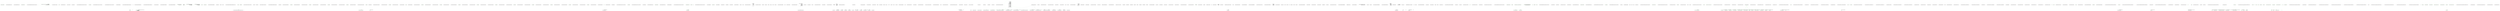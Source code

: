 digraph  {
d1 [cluster="Newtonsoft.Json.Tests.TestObjects.AttachmentReadConverter.CanConvert(System.Type)", color=green, community=0, label="return objectType == typeof(System.Net.Mail.Attachment);", prediction=0, span="35-35"];
d0 [cluster="Newtonsoft.Json.Tests.TestObjects.AttachmentReadConverter.CanConvert(System.Type)", label="Entry Newtonsoft.Json.Tests.TestObjects.AttachmentReadConverter.CanConvert(System.Type)", span="33-33"];
d2 [cluster="Newtonsoft.Json.Tests.TestObjects.AttachmentReadConverter.CanConvert(System.Type)", label="Exit Newtonsoft.Json.Tests.TestObjects.AttachmentReadConverter.CanConvert(System.Type)", span="33-33"];
d4 [cluster="Newtonsoft.Json.Tests.TestObjects.AttachmentReadConverter.ReadJson(Newtonsoft.Json.JsonReader, System.Type, object, Newtonsoft.Json.JsonSerializer)", color=green, community=0, label="var info = serializer.Deserialize<AttachmentInfo>(reader)", prediction=1, span="40-40"];
d3 [cluster="Newtonsoft.Json.Tests.TestObjects.AttachmentReadConverter.ReadJson(Newtonsoft.Json.JsonReader, System.Type, object, Newtonsoft.Json.JsonSerializer)", label="Entry Newtonsoft.Json.Tests.TestObjects.AttachmentReadConverter.ReadJson(Newtonsoft.Json.JsonReader, System.Type, object, Newtonsoft.Json.JsonSerializer)", span="38-38"];
d5 [cluster="Newtonsoft.Json.Tests.TestObjects.AttachmentReadConverter.ReadJson(Newtonsoft.Json.JsonReader, System.Type, object, Newtonsoft.Json.JsonSerializer)", color=green, community=0, label="var attachment = info != null\r\n                ? new System.Net.Mail.Attachment(new MemoryStream(Convert.FromBase64String(info.ContentBase64)), ''application/octet-stream'')\r\n                {\r\n                    ContentDisposition = { FileName = info.FileName }\r\n                }\r\n                : null", prediction=2, span="42-47"];
d8 [cluster="Newtonsoft.Json.JsonSerializer.Deserialize<T>(Newtonsoft.Json.JsonReader)", label="Entry Newtonsoft.Json.JsonSerializer.Deserialize<T>(Newtonsoft.Json.JsonReader)", span="843-843"];
d6 [cluster="Newtonsoft.Json.Tests.TestObjects.AttachmentReadConverter.ReadJson(Newtonsoft.Json.JsonReader, System.Type, object, Newtonsoft.Json.JsonSerializer)", color=green, community=0, label="return attachment;", prediction=3, span="48-48"];
d9 [cluster="System.Net.Mail.Attachment.Attachment(System.IO.Stream, string)", label="Entry System.Net.Mail.Attachment.Attachment(System.IO.Stream, string)", span="0-0"];
d10 [cluster="System.IO.MemoryStream.MemoryStream(byte[])", label="Entry System.IO.MemoryStream.MemoryStream(byte[])", span="0-0"];
d11 [cluster="System.Convert.FromBase64String(string)", label="Entry System.Convert.FromBase64String(string)", span="0-0"];
d7 [cluster="Newtonsoft.Json.Tests.TestObjects.AttachmentReadConverter.ReadJson(Newtonsoft.Json.JsonReader, System.Type, object, Newtonsoft.Json.JsonSerializer)", label="Exit Newtonsoft.Json.Tests.TestObjects.AttachmentReadConverter.ReadJson(Newtonsoft.Json.JsonReader, System.Type, object, Newtonsoft.Json.JsonSerializer)", span="38-38"];
d13 [cluster="Newtonsoft.Json.Tests.TestObjects.AttachmentReadConverter.WriteJson(Newtonsoft.Json.JsonWriter, object, Newtonsoft.Json.JsonSerializer)", color=green, community=0, label="throw new NotImplementedException();", prediction=4, span="53-53"];
d12 [cluster="Newtonsoft.Json.Tests.TestObjects.AttachmentReadConverter.WriteJson(Newtonsoft.Json.JsonWriter, object, Newtonsoft.Json.JsonSerializer)", label="Entry Newtonsoft.Json.Tests.TestObjects.AttachmentReadConverter.WriteJson(Newtonsoft.Json.JsonWriter, object, Newtonsoft.Json.JsonSerializer)", span="51-51"];
d14 [cluster="Newtonsoft.Json.Tests.TestObjects.AttachmentReadConverter.WriteJson(Newtonsoft.Json.JsonWriter, object, Newtonsoft.Json.JsonSerializer)", label="Exit Newtonsoft.Json.Tests.TestObjects.AttachmentReadConverter.WriteJson(Newtonsoft.Json.JsonWriter, object, Newtonsoft.Json.JsonSerializer)", span="51-51"];
d15 [cluster="System.NotImplementedException.NotImplementedException()", label="Entry System.NotImplementedException.NotImplementedException()", span="0-0"];
m4_0 [cluster="Newtonsoft.Json.Tests.Documentation.Examples.Serializer.SerializeSerializationBinder.KnownTypesBinder.BindToType(string, string)", file="ConvertibleId.cs", label="Entry Newtonsoft.Json.Tests.Documentation.Examples.Serializer.SerializeSerializationBinder.KnownTypesBinder.BindToType(string, string)", span="15-15"];
m4_1 [cluster="Newtonsoft.Json.Tests.Documentation.Examples.Serializer.SerializeSerializationBinder.KnownTypesBinder.BindToType(string, string)", color=green, community=0, file="ConvertibleId.cs", label="return KnownTypes.SingleOrDefault(t => t.Name == typeName);", prediction=5, span="17-17"];
m4_2 [cluster="Newtonsoft.Json.Tests.Documentation.Examples.Serializer.SerializeSerializationBinder.KnownTypesBinder.BindToType(string, string)", file="ConvertibleId.cs", label="Exit Newtonsoft.Json.Tests.Documentation.Examples.Serializer.SerializeSerializationBinder.KnownTypesBinder.BindToType(string, string)", span="15-15"];
m4_22 [cluster="Newtonsoft.Json.JsonSerializerSettings.JsonSerializerSettings()", file="ConvertibleId.cs", label="Entry Newtonsoft.Json.JsonSerializerSettings.JsonSerializerSettings()", span="245-245"];
m4_21 [cluster="Newtonsoft.Json.Tests.Documentation.Examples.Serializer.SerializeSerializationBinder.Car.Car()", file="ConvertibleId.cs", label="Entry Newtonsoft.Json.Tests.Documentation.Examples.Serializer.SerializeSerializationBinder.Car.Car()", span="27-27"];
m4_11 [cluster="Newtonsoft.Json.Tests.Documentation.Examples.Serializer.SerializeSerializationBinder.Example()", file="ConvertibleId.cs", label="Entry Newtonsoft.Json.Tests.Documentation.Examples.Serializer.SerializeSerializationBinder.Example()", span="34-34"];
m4_12 [cluster="Newtonsoft.Json.Tests.Documentation.Examples.Serializer.SerializeSerializationBinder.Example()", color=green, community=0, file="ConvertibleId.cs", label="KnownTypesBinder knownTypesBinder = new KnownTypesBinder\r\n        {\r\n          KnownTypes = new List<Type> {typeof (Car)}\r\n        }", prediction=6, span="37-40"];
m4_13 [cluster="Newtonsoft.Json.Tests.Documentation.Examples.Serializer.SerializeSerializationBinder.Example()", color=green, community=0, file="ConvertibleId.cs", label="Car car = new Car\r\n        {\r\n          Maker = ''Ford'',\r\n          Model = ''Explorer''\r\n        }", prediction=7, span="42-46"];
m4_14 [cluster="Newtonsoft.Json.Tests.Documentation.Examples.Serializer.SerializeSerializationBinder.Example()", color=green, community=0, file="ConvertibleId.cs", label="string json = JsonConvert.SerializeObject(car, Formatting.Indented, new JsonSerializerSettings\r\n        {\r\n          TypeNameHandling = TypeNameHandling.Objects,\r\n          Binder = knownTypesBinder\r\n        })", prediction=8, span="48-52"];
m4_16 [cluster="Newtonsoft.Json.Tests.Documentation.Examples.Serializer.SerializeSerializationBinder.Example()", color=green, community=0, file="ConvertibleId.cs", label="object newValue = JsonConvert.DeserializeObject(json, new JsonSerializerSettings\r\n        {\r\n          TypeNameHandling = TypeNameHandling.Objects,\r\n          Binder = knownTypesBinder\r\n        })", prediction=9, span="61-65"];
m4_15 [cluster="Newtonsoft.Json.Tests.Documentation.Examples.Serializer.SerializeSerializationBinder.Example()", color=green, community=0, file="ConvertibleId.cs", label="Console.WriteLine(json)", prediction=10, span="54-54"];
m4_17 [cluster="Newtonsoft.Json.Tests.Documentation.Examples.Serializer.SerializeSerializationBinder.Example()", color=green, community=0, file="ConvertibleId.cs", label="Console.WriteLine(newValue.GetType().Name)", prediction=11, span="67-67"];
m4_18 [cluster="Newtonsoft.Json.Tests.Documentation.Examples.Serializer.SerializeSerializationBinder.Example()", file="ConvertibleId.cs", label="Exit Newtonsoft.Json.Tests.Documentation.Examples.Serializer.SerializeSerializationBinder.Example()", span="34-34"];
m4_20 [cluster="System.Collections.Generic.List<T>.List()", file="ConvertibleId.cs", label="Entry System.Collections.Generic.List<T>.List()", span="0-0"];
m4_4 [cluster="lambda expression", file="ConvertibleId.cs", label="Entry lambda expression", span="17-17"];
m4_5 [cluster="lambda expression", color=green, community=0, file="ConvertibleId.cs", label="t.Name == typeName", prediction=12, span="17-17"];
m4_6 [cluster="lambda expression", file="ConvertibleId.cs", label="Exit lambda expression", span="17-17"];
m4_26 [cluster="object.GetType()", file="ConvertibleId.cs", label="Entry object.GetType()", span="0-0"];
m4_7 [cluster="Newtonsoft.Json.Tests.Documentation.Examples.Serializer.SerializeSerializationBinder.KnownTypesBinder.BindToName(System.Type, out string, out string)", file="ConvertibleId.cs", label="Entry Newtonsoft.Json.Tests.Documentation.Examples.Serializer.SerializeSerializationBinder.KnownTypesBinder.BindToName(System.Type, out string, out string)", span="20-20"];
m4_8 [cluster="Newtonsoft.Json.Tests.Documentation.Examples.Serializer.SerializeSerializationBinder.KnownTypesBinder.BindToName(System.Type, out string, out string)", color=green, community=0, file="ConvertibleId.cs", label="assemblyName = null", prediction=13, span="22-22"];
m4_9 [cluster="Newtonsoft.Json.Tests.Documentation.Examples.Serializer.SerializeSerializationBinder.KnownTypesBinder.BindToName(System.Type, out string, out string)", color=green, community=0, file="ConvertibleId.cs", label="typeName = serializedType.Name", prediction=14, span="23-23"];
m4_10 [cluster="Newtonsoft.Json.Tests.Documentation.Examples.Serializer.SerializeSerializationBinder.KnownTypesBinder.BindToName(System.Type, out string, out string)", file="ConvertibleId.cs", label="Exit Newtonsoft.Json.Tests.Documentation.Examples.Serializer.SerializeSerializationBinder.KnownTypesBinder.BindToName(System.Type, out string, out string)", span="20-20"];
m4_23 [cluster="Newtonsoft.Json.JsonConvert.SerializeObject(object, Newtonsoft.Json.Formatting, Newtonsoft.Json.JsonSerializerSettings)", file="ConvertibleId.cs", label="Entry Newtonsoft.Json.JsonConvert.SerializeObject(object, Newtonsoft.Json.Formatting, Newtonsoft.Json.JsonSerializerSettings)", span="766-766"];
m4_3 [cluster="Unk.SingleOrDefault", file="ConvertibleId.cs", label="Entry Unk.SingleOrDefault", span=""];
m4_24 [cluster="System.Console.WriteLine(string)", file="ConvertibleId.cs", label="Entry System.Console.WriteLine(string)", span="0-0"];
m4_25 [cluster="Newtonsoft.Json.JsonConvert.DeserializeObject(string, Newtonsoft.Json.JsonSerializerSettings)", file="ConvertibleId.cs", label="Entry Newtonsoft.Json.JsonConvert.DeserializeObject(string, Newtonsoft.Json.JsonSerializerSettings)", span="845-845"];
m4_19 [cluster="Newtonsoft.Json.Tests.Documentation.Examples.Serializer.SerializeSerializationBinder.KnownTypesBinder.KnownTypesBinder()", file="ConvertibleId.cs", label="Entry Newtonsoft.Json.Tests.Documentation.Examples.Serializer.SerializeSerializationBinder.KnownTypesBinder.KnownTypesBinder()", span="11-11"];
m4_27 [file="ConvertibleId.cs", label="Newtonsoft.Json.Tests.Documentation.Examples.Serializer.SerializeSerializationBinder.KnownTypesBinder", span=""];
m4_28 [file="ConvertibleId.cs", label=string, span=""];
m5_48 [cluster="System.Exception.Exception(string)", file="ConvertibleInt.cs", label="Entry System.Exception.Exception(string)", span="0-0"];
m5_16 [cluster="Newtonsoft.Json.Tests.TestObjects.ConvertibleInt.ToDateTime(System.IFormatProvider)", file="ConvertibleInt.cs", label="Entry Newtonsoft.Json.Tests.TestObjects.ConvertibleInt.ToDateTime(System.IFormatProvider)", span="59-59"];
m5_17 [cluster="Newtonsoft.Json.Tests.TestObjects.ConvertibleInt.ToDateTime(System.IFormatProvider)", color=green, community=0, file="ConvertibleInt.cs", label="throw new NotImplementedException();", prediction=15, span="61-61"];
m5_18 [cluster="Newtonsoft.Json.Tests.TestObjects.ConvertibleInt.ToDateTime(System.IFormatProvider)", file="ConvertibleInt.cs", label="Exit Newtonsoft.Json.Tests.TestObjects.ConvertibleInt.ToDateTime(System.IFormatProvider)", span="59-59"];
m5_52 [cluster="Newtonsoft.Json.Tests.TestObjects.ConvertibleInt.ToUInt32(System.IFormatProvider)", file="ConvertibleInt.cs", label="Entry Newtonsoft.Json.Tests.TestObjects.ConvertibleInt.ToUInt32(System.IFormatProvider)", span="119-119"];
m5_53 [cluster="Newtonsoft.Json.Tests.TestObjects.ConvertibleInt.ToUInt32(System.IFormatProvider)", color=green, community=0, file="ConvertibleInt.cs", label="throw new NotImplementedException();", prediction=16, span="121-121"];
m5_54 [cluster="Newtonsoft.Json.Tests.TestObjects.ConvertibleInt.ToUInt32(System.IFormatProvider)", file="ConvertibleInt.cs", label="Exit Newtonsoft.Json.Tests.TestObjects.ConvertibleInt.ToUInt32(System.IFormatProvider)", span="119-119"];
m5_19 [cluster="Newtonsoft.Json.Tests.TestObjects.ConvertibleInt.ToDecimal(System.IFormatProvider)", file="ConvertibleInt.cs", label="Entry Newtonsoft.Json.Tests.TestObjects.ConvertibleInt.ToDecimal(System.IFormatProvider)", span="64-64"];
m5_20 [cluster="Newtonsoft.Json.Tests.TestObjects.ConvertibleInt.ToDecimal(System.IFormatProvider)", color=green, community=0, file="ConvertibleInt.cs", label="throw new NotImplementedException();", prediction=17, span="66-66"];
m5_21 [cluster="Newtonsoft.Json.Tests.TestObjects.ConvertibleInt.ToDecimal(System.IFormatProvider)", file="ConvertibleInt.cs", label="Exit Newtonsoft.Json.Tests.TestObjects.ConvertibleInt.ToDecimal(System.IFormatProvider)", span="64-64"];
m5_49 [cluster="Newtonsoft.Json.Tests.TestObjects.ConvertibleInt.ToUInt16(System.IFormatProvider)", file="ConvertibleInt.cs", label="Entry Newtonsoft.Json.Tests.TestObjects.ConvertibleInt.ToUInt16(System.IFormatProvider)", span="114-114"];
m5_50 [cluster="Newtonsoft.Json.Tests.TestObjects.ConvertibleInt.ToUInt16(System.IFormatProvider)", color=green, community=0, file="ConvertibleInt.cs", label="throw new NotImplementedException();", prediction=18, span="116-116"];
m5_51 [cluster="Newtonsoft.Json.Tests.TestObjects.ConvertibleInt.ToUInt16(System.IFormatProvider)", file="ConvertibleInt.cs", label="Exit Newtonsoft.Json.Tests.TestObjects.ConvertibleInt.ToUInt16(System.IFormatProvider)", span="114-114"];
m5_43 [cluster="Newtonsoft.Json.Tests.TestObjects.ConvertibleInt.ToType(System.Type, System.IFormatProvider)", file="ConvertibleInt.cs", label="Entry Newtonsoft.Json.Tests.TestObjects.ConvertibleInt.ToType(System.Type, System.IFormatProvider)", span="104-104"];
m5_44 [cluster="Newtonsoft.Json.Tests.TestObjects.ConvertibleInt.ToType(System.Type, System.IFormatProvider)", color=green, community=0, file="ConvertibleInt.cs", label="conversionType == typeof(int)", prediction=19, span="106-106"];
m5_45 [cluster="Newtonsoft.Json.Tests.TestObjects.ConvertibleInt.ToType(System.Type, System.IFormatProvider)", color=green, community=0, file="ConvertibleInt.cs", label="return _value;", prediction=20, span="108-108"];
m5_46 [cluster="Newtonsoft.Json.Tests.TestObjects.ConvertibleInt.ToType(System.Type, System.IFormatProvider)", color=green, community=0, file="ConvertibleInt.cs", label="throw new Exception(''Type not supported: '' + conversionType.FullName);", prediction=21, span="111-111"];
m5_47 [cluster="Newtonsoft.Json.Tests.TestObjects.ConvertibleInt.ToType(System.Type, System.IFormatProvider)", file="ConvertibleInt.cs", label="Exit Newtonsoft.Json.Tests.TestObjects.ConvertibleInt.ToType(System.Type, System.IFormatProvider)", span="104-104"];
m5_37 [cluster="Newtonsoft.Json.Tests.TestObjects.ConvertibleInt.ToSingle(System.IFormatProvider)", file="ConvertibleInt.cs", label="Entry Newtonsoft.Json.Tests.TestObjects.ConvertibleInt.ToSingle(System.IFormatProvider)", span="94-94"];
m5_38 [cluster="Newtonsoft.Json.Tests.TestObjects.ConvertibleInt.ToSingle(System.IFormatProvider)", color=green, community=0, file="ConvertibleInt.cs", label="throw new NotImplementedException();", prediction=22, span="96-96"];
m5_39 [cluster="Newtonsoft.Json.Tests.TestObjects.ConvertibleInt.ToSingle(System.IFormatProvider)", file="ConvertibleInt.cs", label="Exit Newtonsoft.Json.Tests.TestObjects.ConvertibleInt.ToSingle(System.IFormatProvider)", span="94-94"];
m5_3 [cluster="Newtonsoft.Json.Tests.TestObjects.ConvertibleInt.GetTypeCode()", file="ConvertibleInt.cs", label="Entry Newtonsoft.Json.Tests.TestObjects.ConvertibleInt.GetTypeCode()", span="39-39"];
m5_4 [cluster="Newtonsoft.Json.Tests.TestObjects.ConvertibleInt.GetTypeCode()", color=green, community=0, file="ConvertibleInt.cs", label="return TypeCode.Int32;", prediction=23, span="41-41"];
m5_5 [cluster="Newtonsoft.Json.Tests.TestObjects.ConvertibleInt.GetTypeCode()", file="ConvertibleInt.cs", label="Exit Newtonsoft.Json.Tests.TestObjects.ConvertibleInt.GetTypeCode()", span="39-39"];
m5_22 [cluster="Newtonsoft.Json.Tests.TestObjects.ConvertibleInt.ToDouble(System.IFormatProvider)", file="ConvertibleInt.cs", label="Entry Newtonsoft.Json.Tests.TestObjects.ConvertibleInt.ToDouble(System.IFormatProvider)", span="69-69"];
m5_23 [cluster="Newtonsoft.Json.Tests.TestObjects.ConvertibleInt.ToDouble(System.IFormatProvider)", color=green, community=0, file="ConvertibleInt.cs", label="throw new NotImplementedException();", prediction=24, span="71-71"];
m5_24 [cluster="Newtonsoft.Json.Tests.TestObjects.ConvertibleInt.ToDouble(System.IFormatProvider)", file="ConvertibleInt.cs", label="Exit Newtonsoft.Json.Tests.TestObjects.ConvertibleInt.ToDouble(System.IFormatProvider)", span="69-69"];
m5_31 [cluster="Newtonsoft.Json.Tests.TestObjects.ConvertibleInt.ToInt64(System.IFormatProvider)", file="ConvertibleInt.cs", label="Entry Newtonsoft.Json.Tests.TestObjects.ConvertibleInt.ToInt64(System.IFormatProvider)", span="84-84"];
m5_32 [cluster="Newtonsoft.Json.Tests.TestObjects.ConvertibleInt.ToInt64(System.IFormatProvider)", color=green, community=0, file="ConvertibleInt.cs", label="throw new NotImplementedException();", prediction=25, span="86-86"];
m5_33 [cluster="Newtonsoft.Json.Tests.TestObjects.ConvertibleInt.ToInt64(System.IFormatProvider)", file="ConvertibleInt.cs", label="Exit Newtonsoft.Json.Tests.TestObjects.ConvertibleInt.ToInt64(System.IFormatProvider)", span="84-84"];
m5_6 [cluster="Newtonsoft.Json.Tests.TestObjects.ConvertibleInt.ToBoolean(System.IFormatProvider)", file="ConvertibleInt.cs", label="Entry Newtonsoft.Json.Tests.TestObjects.ConvertibleInt.ToBoolean(System.IFormatProvider)", span="44-44"];
m5_7 [cluster="Newtonsoft.Json.Tests.TestObjects.ConvertibleInt.ToBoolean(System.IFormatProvider)", color=green, community=0, file="ConvertibleInt.cs", label="throw new NotImplementedException();", prediction=26, span="46-46"];
m5_8 [cluster="Newtonsoft.Json.Tests.TestObjects.ConvertibleInt.ToBoolean(System.IFormatProvider)", file="ConvertibleInt.cs", label="Exit Newtonsoft.Json.Tests.TestObjects.ConvertibleInt.ToBoolean(System.IFormatProvider)", span="44-44"];
m5_25 [cluster="Newtonsoft.Json.Tests.TestObjects.ConvertibleInt.ToInt16(System.IFormatProvider)", file="ConvertibleInt.cs", label="Entry Newtonsoft.Json.Tests.TestObjects.ConvertibleInt.ToInt16(System.IFormatProvider)", span="74-74"];
m5_26 [cluster="Newtonsoft.Json.Tests.TestObjects.ConvertibleInt.ToInt16(System.IFormatProvider)", color=green, community=0, file="ConvertibleInt.cs", label="throw new NotImplementedException();", prediction=27, span="76-76"];
m5_27 [cluster="Newtonsoft.Json.Tests.TestObjects.ConvertibleInt.ToInt16(System.IFormatProvider)", file="ConvertibleInt.cs", label="Exit Newtonsoft.Json.Tests.TestObjects.ConvertibleInt.ToInt16(System.IFormatProvider)", span="74-74"];
m5_40 [cluster="Newtonsoft.Json.Tests.TestObjects.ConvertibleInt.ToString(System.IFormatProvider)", file="ConvertibleInt.cs", label="Entry Newtonsoft.Json.Tests.TestObjects.ConvertibleInt.ToString(System.IFormatProvider)", span="99-99"];
m5_41 [cluster="Newtonsoft.Json.Tests.TestObjects.ConvertibleInt.ToString(System.IFormatProvider)", color=green, community=0, file="ConvertibleInt.cs", label="throw new NotImplementedException();", prediction=28, span="101-101"];
m5_42 [cluster="Newtonsoft.Json.Tests.TestObjects.ConvertibleInt.ToString(System.IFormatProvider)", file="ConvertibleInt.cs", label="Exit Newtonsoft.Json.Tests.TestObjects.ConvertibleInt.ToString(System.IFormatProvider)", span="99-99"];
m5_28 [cluster="Newtonsoft.Json.Tests.TestObjects.ConvertibleInt.ToInt32(System.IFormatProvider)", file="ConvertibleInt.cs", label="Entry Newtonsoft.Json.Tests.TestObjects.ConvertibleInt.ToInt32(System.IFormatProvider)", span="79-79"];
m5_29 [cluster="Newtonsoft.Json.Tests.TestObjects.ConvertibleInt.ToInt32(System.IFormatProvider)", color=green, community=0, file="ConvertibleInt.cs", label="throw new NotImplementedException();", prediction=29, span="81-81"];
m5_30 [cluster="Newtonsoft.Json.Tests.TestObjects.ConvertibleInt.ToInt32(System.IFormatProvider)", file="ConvertibleInt.cs", label="Exit Newtonsoft.Json.Tests.TestObjects.ConvertibleInt.ToInt32(System.IFormatProvider)", span="79-79"];
m5_34 [cluster="Newtonsoft.Json.Tests.TestObjects.ConvertibleInt.ToSByte(System.IFormatProvider)", file="ConvertibleInt.cs", label="Entry Newtonsoft.Json.Tests.TestObjects.ConvertibleInt.ToSByte(System.IFormatProvider)", span="89-89"];
m5_35 [cluster="Newtonsoft.Json.Tests.TestObjects.ConvertibleInt.ToSByte(System.IFormatProvider)", color=green, community=0, file="ConvertibleInt.cs", label="throw new NotImplementedException();", prediction=30, span="91-91"];
m5_36 [cluster="Newtonsoft.Json.Tests.TestObjects.ConvertibleInt.ToSByte(System.IFormatProvider)", file="ConvertibleInt.cs", label="Exit Newtonsoft.Json.Tests.TestObjects.ConvertibleInt.ToSByte(System.IFormatProvider)", span="89-89"];
m5_55 [cluster="Newtonsoft.Json.Tests.TestObjects.ConvertibleInt.ToUInt64(System.IFormatProvider)", file="ConvertibleInt.cs", label="Entry Newtonsoft.Json.Tests.TestObjects.ConvertibleInt.ToUInt64(System.IFormatProvider)", span="124-124"];
m5_56 [cluster="Newtonsoft.Json.Tests.TestObjects.ConvertibleInt.ToUInt64(System.IFormatProvider)", color=green, community=0, file="ConvertibleInt.cs", label="throw new NotImplementedException();", prediction=31, span="126-126"];
m5_57 [cluster="Newtonsoft.Json.Tests.TestObjects.ConvertibleInt.ToUInt64(System.IFormatProvider)", file="ConvertibleInt.cs", label="Exit Newtonsoft.Json.Tests.TestObjects.ConvertibleInt.ToUInt64(System.IFormatProvider)", span="124-124"];
m5_10 [cluster="Newtonsoft.Json.Tests.TestObjects.ConvertibleInt.ToByte(System.IFormatProvider)", file="ConvertibleInt.cs", label="Entry Newtonsoft.Json.Tests.TestObjects.ConvertibleInt.ToByte(System.IFormatProvider)", span="49-49"];
m5_11 [cluster="Newtonsoft.Json.Tests.TestObjects.ConvertibleInt.ToByte(System.IFormatProvider)", color=green, community=0, file="ConvertibleInt.cs", label="throw new NotImplementedException();", prediction=32, span="51-51"];
m5_12 [cluster="Newtonsoft.Json.Tests.TestObjects.ConvertibleInt.ToByte(System.IFormatProvider)", file="ConvertibleInt.cs", label="Exit Newtonsoft.Json.Tests.TestObjects.ConvertibleInt.ToByte(System.IFormatProvider)", span="49-49"];
m5_13 [cluster="Newtonsoft.Json.Tests.TestObjects.ConvertibleInt.ToChar(System.IFormatProvider)", file="ConvertibleInt.cs", label="Entry Newtonsoft.Json.Tests.TestObjects.ConvertibleInt.ToChar(System.IFormatProvider)", span="54-54"];
m5_14 [cluster="Newtonsoft.Json.Tests.TestObjects.ConvertibleInt.ToChar(System.IFormatProvider)", color=green, community=0, file="ConvertibleInt.cs", label="throw new NotImplementedException();", prediction=33, span="56-56"];
m5_15 [cluster="Newtonsoft.Json.Tests.TestObjects.ConvertibleInt.ToChar(System.IFormatProvider)", file="ConvertibleInt.cs", label="Exit Newtonsoft.Json.Tests.TestObjects.ConvertibleInt.ToChar(System.IFormatProvider)", span="54-54"];
m5_0 [cluster="Newtonsoft.Json.Tests.TestObjects.ConvertibleInt.ConvertibleInt(int)", file="ConvertibleInt.cs", label="Entry Newtonsoft.Json.Tests.TestObjects.ConvertibleInt.ConvertibleInt(int)", span="34-34"];
m5_1 [cluster="Newtonsoft.Json.Tests.TestObjects.ConvertibleInt.ConvertibleInt(int)", color=green, community=0, file="ConvertibleInt.cs", label="_value = value", prediction=34, span="36-36"];
m5_2 [cluster="Newtonsoft.Json.Tests.TestObjects.ConvertibleInt.ConvertibleInt(int)", file="ConvertibleInt.cs", label="Exit Newtonsoft.Json.Tests.TestObjects.ConvertibleInt.ConvertibleInt(int)", span="34-34"];
m5_58 [file="ConvertibleInt.cs", label="out Newtonsoft.Json.Tests.TestObjects.ConvertibleInt", span=""];
m5_59 [file="ConvertibleInt.cs", label="Newtonsoft.Json.Tests.TestObjects.ConvertibleInt", span=""];
m11_11 [cluster="System.Text.Encoding.GetEncoding(string)", file="EncodingReadConverter.cs", label="Entry System.Text.Encoding.GetEncoding(string)", span="0-0"];
m11_12 [cluster="Newtonsoft.Json.Tests.TestObjects.EncodingReadConverter.WriteJson(Newtonsoft.Json.JsonWriter, object, Newtonsoft.Json.JsonSerializer)", file="EncodingReadConverter.cs", label="Entry Newtonsoft.Json.Tests.TestObjects.EncodingReadConverter.WriteJson(Newtonsoft.Json.JsonWriter, object, Newtonsoft.Json.JsonSerializer)", span="49-49"];
m11_13 [cluster="Newtonsoft.Json.Tests.TestObjects.EncodingReadConverter.WriteJson(Newtonsoft.Json.JsonWriter, object, Newtonsoft.Json.JsonSerializer)", color=green, community=0, file="EncodingReadConverter.cs", label="throw new NotImplementedException();", prediction=35, span="51-51"];
m11_14 [cluster="Newtonsoft.Json.Tests.TestObjects.EncodingReadConverter.WriteJson(Newtonsoft.Json.JsonWriter, object, Newtonsoft.Json.JsonSerializer)", file="EncodingReadConverter.cs", label="Exit Newtonsoft.Json.Tests.TestObjects.EncodingReadConverter.WriteJson(Newtonsoft.Json.JsonWriter, object, Newtonsoft.Json.JsonSerializer)", span="49-49"];
m11_3 [cluster="System.Type.IsAssignableFrom(System.Type)", file="EncodingReadConverter.cs", label="Entry System.Type.IsAssignableFrom(System.Type)", span="0-0"];
m11_0 [cluster="Newtonsoft.Json.Tests.TestObjects.EncodingReadConverter.CanConvert(System.Type)", file="EncodingReadConverter.cs", label="Entry Newtonsoft.Json.Tests.TestObjects.EncodingReadConverter.CanConvert(System.Type)", span="33-33"];
m11_1 [cluster="Newtonsoft.Json.Tests.TestObjects.EncodingReadConverter.CanConvert(System.Type)", color=green, community=0, file="EncodingReadConverter.cs", label="return typeof(Encoding).IsAssignableFrom(objectType);", prediction=36, span="35-35"];
m11_2 [cluster="Newtonsoft.Json.Tests.TestObjects.EncodingReadConverter.CanConvert(System.Type)", file="EncodingReadConverter.cs", label="Exit Newtonsoft.Json.Tests.TestObjects.EncodingReadConverter.CanConvert(System.Type)", span="33-33"];
m11_15 [cluster="System.NotImplementedException.NotImplementedException()", file="EncodingReadConverter.cs", label="Entry System.NotImplementedException.NotImplementedException()", span="0-0"];
m11_4 [cluster="Newtonsoft.Json.Tests.TestObjects.EncodingReadConverter.ReadJson(Newtonsoft.Json.JsonReader, System.Type, object, Newtonsoft.Json.JsonSerializer)", file="EncodingReadConverter.cs", label="Entry Newtonsoft.Json.Tests.TestObjects.EncodingReadConverter.ReadJson(Newtonsoft.Json.JsonReader, System.Type, object, Newtonsoft.Json.JsonSerializer)", span="38-38"];
m11_5 [cluster="Newtonsoft.Json.Tests.TestObjects.EncodingReadConverter.ReadJson(Newtonsoft.Json.JsonReader, System.Type, object, Newtonsoft.Json.JsonSerializer)", color=green, community=0, file="EncodingReadConverter.cs", label="var encodingName = serializer.Deserialize<string>(reader)", prediction=37, span="40-40"];
m11_6 [cluster="Newtonsoft.Json.Tests.TestObjects.EncodingReadConverter.ReadJson(Newtonsoft.Json.JsonReader, System.Type, object, Newtonsoft.Json.JsonSerializer)", color=green, community=0, file="EncodingReadConverter.cs", label="encodingName == null", prediction=38, span="41-41"];
m11_8 [cluster="Newtonsoft.Json.Tests.TestObjects.EncodingReadConverter.ReadJson(Newtonsoft.Json.JsonReader, System.Type, object, Newtonsoft.Json.JsonSerializer)", color=green, community=0, file="EncodingReadConverter.cs", label="return Encoding.GetEncoding(encodingName);", prediction=37, span="46-46"];
m11_7 [cluster="Newtonsoft.Json.Tests.TestObjects.EncodingReadConverter.ReadJson(Newtonsoft.Json.JsonReader, System.Type, object, Newtonsoft.Json.JsonSerializer)", color=green, community=0, file="EncodingReadConverter.cs", label="return null;", prediction=40, span="43-43"];
m11_9 [cluster="Newtonsoft.Json.Tests.TestObjects.EncodingReadConverter.ReadJson(Newtonsoft.Json.JsonReader, System.Type, object, Newtonsoft.Json.JsonSerializer)", file="EncodingReadConverter.cs", label="Exit Newtonsoft.Json.Tests.TestObjects.EncodingReadConverter.ReadJson(Newtonsoft.Json.JsonReader, System.Type, object, Newtonsoft.Json.JsonSerializer)", span="38-38"];
m12_0 [cluster="Newtonsoft.Json.Tests.TestObjects.FaqItem.FaqItem()", file="FaqItem.cs", label="Entry Newtonsoft.Json.Tests.TestObjects.FaqItem.FaqItem()", span="39-39"];
m12_1 [cluster="Newtonsoft.Json.Tests.TestObjects.FaqItem.FaqItem()", color=green, community=0, file="FaqItem.cs", label="this.Sections = new HashSet<FaqSection>()", prediction=41, span="41-41"];
m12_2 [cluster="Newtonsoft.Json.Tests.TestObjects.FaqItem.FaqItem()", file="FaqItem.cs", label="Exit Newtonsoft.Json.Tests.TestObjects.FaqItem.FaqItem()", span="39-39"];
m12_3 [cluster="System.Collections.Generic.HashSet<T>.HashSet()", file="FaqItem.cs", label="Entry System.Collections.Generic.HashSet<T>.HashSet()", span="0-0"];
m12_4 [file="FaqItem.cs", label="Newtonsoft.Json.Tests.TestObjects.FaqItem", span=""];
m14_34 [cluster="Newtonsoft.Json.Tests.Serialization.Baz1.Baz1()", file="JsonConverter.cs", label="Entry Newtonsoft.Json.Tests.Serialization.Baz1.Baz1()", span="540-540"];
m14_7 [cluster="Newtonsoft.Json.Tests.Serialization.ShouldSerializeTests.B.B()", file="JsonConverter.cs", label="Entry Newtonsoft.Json.Tests.Serialization.ShouldSerializeTests.B.B()", span="52-52"];
m14_31 [cluster="System.Guid.NewGuid()", file="JsonConverter.cs", label="Entry System.Guid.NewGuid()", span="0-0"];
m14_9 [cluster="Unk.AreEqual", file="JsonConverter.cs", label="Entry Unk.AreEqual", span=""];
m14_72 [cluster="Newtonsoft.Json.Tests.Serialization.ShouldSerializeTests.ShouldSerializeExample()", file="JsonConverter.cs", label="Entry Newtonsoft.Json.Tests.Serialization.ShouldSerializeTests.ShouldSerializeExample()", span="167-167"];
m14_80 [cluster="Newtonsoft.Json.Tests.Serialization.ShouldSerializeTests.ShouldSerializeExample()", file="JsonConverter.cs", label="StringAssert.AreEqual(@''[\r\n  {\r\n    ''''Name'''': ''''Joe Employee'''',\r\n    ''''Manager'''': {\r\n      ''''Name'''': ''''Mike Manager''''\r\n    }\r\n  },\r\n  {\r\n    ''''Name'''': ''''Mike Manager''''\r\n  }\r\n]'', json)", span="190-200"];
m14_79 [cluster="Newtonsoft.Json.Tests.Serialization.ShouldSerializeTests.ShouldSerializeExample()", file="JsonConverter.cs", label="string json = JsonConvert.SerializeObject(new[] { joe, mike }, Formatting.Indented)", span="177-177"];
m14_73 [cluster="Newtonsoft.Json.Tests.Serialization.ShouldSerializeTests.ShouldSerializeExample()", file="JsonConverter.cs", label="Employee joe = new Employee()", span="169-169"];
m14_75 [cluster="Newtonsoft.Json.Tests.Serialization.ShouldSerializeTests.ShouldSerializeExample()", file="JsonConverter.cs", label="Employee mike = new Employee()", span="171-171"];
m14_78 [cluster="Newtonsoft.Json.Tests.Serialization.ShouldSerializeTests.ShouldSerializeExample()", file="JsonConverter.cs", label="mike.Manager = mike", span="175-175"];
m14_74 [cluster="Newtonsoft.Json.Tests.Serialization.ShouldSerializeTests.ShouldSerializeExample()", file="JsonConverter.cs", label="joe.Name = ''Joe Employee''", span="170-170"];
m14_77 [cluster="Newtonsoft.Json.Tests.Serialization.ShouldSerializeTests.ShouldSerializeExample()", file="JsonConverter.cs", label="joe.Manager = mike", span="174-174"];
m14_76 [cluster="Newtonsoft.Json.Tests.Serialization.ShouldSerializeTests.ShouldSerializeExample()", file="JsonConverter.cs", label="mike.Name = ''Mike Manager''", span="172-172"];
m14_81 [cluster="Newtonsoft.Json.Tests.Serialization.ShouldSerializeTests.ShouldSerializeExample()", file="JsonConverter.cs", label="Exit Newtonsoft.Json.Tests.Serialization.ShouldSerializeTests.ShouldSerializeExample()", span="167-167"];
m14_113 [cluster="Unk.IsNull", file="JsonConverter.cs", label="Entry Unk.IsNull", span=""];
m14_8 [cluster="Newtonsoft.Json.JsonConvert.SerializeObject(object)", file="JsonConverter.cs", label="Entry Newtonsoft.Json.JsonConvert.SerializeObject(object)", span="512-512"];
m14_0 [cluster="Newtonsoft.Json.Tests.Documentation.Examples.Xml.ConvertXmlToJson.Example()", file="JsonConverter.cs", label="Entry Newtonsoft.Json.Tests.Documentation.Examples.Xml.ConvertXmlToJson.Example()", span="10-10"];
m14_1 [cluster="Newtonsoft.Json.Tests.Documentation.Examples.Xml.ConvertXmlToJson.Example()", file="JsonConverter.cs", label="string xml = @''<?xml version='1.0' standalone='no'?>\r\n      <root>\r\n        <person id='1'>\r\n        <name>Alan</name>\r\n        <url>http://www.google.com</url>\r\n        </person>\r\n        <person id='2'>\r\n        <name>Louis</name>\r\n        <url>http://www.yahoo.com</url>\r\n        </person>\r\n      </root>''", span="13-23"];
m14_2 [cluster="Newtonsoft.Json.Tests.Documentation.Examples.Xml.ConvertXmlToJson.Example()", file="JsonConverter.cs", label="XmlDocument doc = new XmlDocument()", span="25-25"];
m14_3 [cluster="Newtonsoft.Json.Tests.Serialization.ShouldSerializeTests.VirtualShouldSerializeSimple()", file="JsonConverter.cs", label="Entry Newtonsoft.Json.Tests.Serialization.ShouldSerializeTests.VirtualShouldSerializeSimple()", span="62-62"];
m14_4 [cluster="Newtonsoft.Json.Tests.Serialization.ShouldSerializeTests.VirtualShouldSerializeSimple()", file="JsonConverter.cs", label="string json = JsonConvert.SerializeObject(new B())", span="64-64"];
m14_5 [cluster="Newtonsoft.Json.Tests.Serialization.ShouldSerializeTests.VirtualShouldSerializeSimple()", file="JsonConverter.cs", label="Assert.AreEqual(''{}'', json)", span="66-66"];
m14_6 [cluster="Newtonsoft.Json.Tests.Serialization.ShouldSerializeTests.VirtualShouldSerializeSimple()", file="JsonConverter.cs", label="Exit Newtonsoft.Json.Tests.Serialization.ShouldSerializeTests.VirtualShouldSerializeSimple()", span="62-62"];
m14_33 [cluster="Newtonsoft.Json.Tests.Serialization.Bar1.Bar1()", file="JsonConverter.cs", label="Entry Newtonsoft.Json.Tests.Serialization.Bar1.Bar1()", span="500-500"];
m14_83 [cluster="Newtonsoft.Json.Tests.Serialization.ShouldSerializeTests.SpecifiedTest()", file="JsonConverter.cs", label="Entry Newtonsoft.Json.Tests.Serialization.ShouldSerializeTests.SpecifiedTest()", span="204-204"];
m14_89 [cluster="Newtonsoft.Json.Tests.Serialization.ShouldSerializeTests.SpecifiedTest()", file="JsonConverter.cs", label="StringAssert.AreEqual(@''{\r\n  ''''Age'''': 27\r\n}'', json)", span="213-215"];
m14_102 [cluster="Newtonsoft.Json.Tests.Serialization.ShouldSerializeTests.SpecifiedTest()", file="JsonConverter.cs", label="StringAssert.AreEqual(@''{\r\n  ''''Name'''': ''''James'''',\r\n  ''''Age'''': 27,\r\n  ''''Weight'''': 0,\r\n  ''''Height'''': 0,\r\n  ''''FavoriteNumber'''': 23\r\n}'', json)", span="231-237"];
m14_96 [cluster="Newtonsoft.Json.Tests.Serialization.ShouldSerializeTests.SpecifiedTest()", file="JsonConverter.cs", label="Assert.AreEqual(27, deserialized.Age)", span="223-223"];
m14_104 [cluster="Newtonsoft.Json.Tests.Serialization.ShouldSerializeTests.SpecifiedTest()", file="JsonConverter.cs", label="Assert.AreEqual(''James'', deserialized.Name)", span="240-240"];
m14_109 [cluster="Newtonsoft.Json.Tests.Serialization.ShouldSerializeTests.SpecifiedTest()", file="JsonConverter.cs", label="Assert.AreEqual(27, deserialized.Age)", span="245-245"];
m14_110 [cluster="Newtonsoft.Json.Tests.Serialization.ShouldSerializeTests.SpecifiedTest()", file="JsonConverter.cs", label="Assert.AreEqual(23, deserialized.FavoriteNumber)", span="246-246"];
m14_88 [cluster="Newtonsoft.Json.Tests.Serialization.ShouldSerializeTests.SpecifiedTest()", file="JsonConverter.cs", label="string json = JsonConvert.SerializeObject(c, Formatting.Indented)", span="211-211"];
m14_101 [cluster="Newtonsoft.Json.Tests.Serialization.ShouldSerializeTests.SpecifiedTest()", file="JsonConverter.cs", label="json = JsonConvert.SerializeObject(c, Formatting.Indented)", span="229-229"];
m14_90 [cluster="Newtonsoft.Json.Tests.Serialization.ShouldSerializeTests.SpecifiedTest()", file="JsonConverter.cs", label="SpecifiedTestClass deserialized = JsonConvert.DeserializeObject<SpecifiedTestClass>(json)", span="217-217"];
m14_103 [cluster="Newtonsoft.Json.Tests.Serialization.ShouldSerializeTests.SpecifiedTest()", file="JsonConverter.cs", label="deserialized = JsonConvert.DeserializeObject<SpecifiedTestClass>(json)", span="239-239"];
m14_95 [cluster="Newtonsoft.Json.Tests.Serialization.ShouldSerializeTests.SpecifiedTest()", file="JsonConverter.cs", label="Assert.IsFalse(deserialized.FavoriteNumberSpecified)", span="222-222"];
m14_97 [cluster="Newtonsoft.Json.Tests.Serialization.ShouldSerializeTests.SpecifiedTest()", file="JsonConverter.cs", label="c.NameSpecified = true", span="225-225"];
m14_105 [cluster="Newtonsoft.Json.Tests.Serialization.ShouldSerializeTests.SpecifiedTest()", file="JsonConverter.cs", label="Assert.IsTrue(deserialized.NameSpecified)", span="241-241"];
m14_108 [cluster="Newtonsoft.Json.Tests.Serialization.ShouldSerializeTests.SpecifiedTest()", file="JsonConverter.cs", label="Assert.IsTrue(deserialized.FavoriteNumberSpecified)", span="244-244"];
m14_84 [cluster="Newtonsoft.Json.Tests.Serialization.ShouldSerializeTests.SpecifiedTest()", file="JsonConverter.cs", label="SpecifiedTestClass c = new SpecifiedTestClass()", span="206-206"];
m14_87 [cluster="Newtonsoft.Json.Tests.Serialization.ShouldSerializeTests.SpecifiedTest()", file="JsonConverter.cs", label="c.NameSpecified = false", span="209-209"];
m14_100 [cluster="Newtonsoft.Json.Tests.Serialization.ShouldSerializeTests.SpecifiedTest()", file="JsonConverter.cs", label="c.FavoriteNumber = 23", span="228-228"];
m14_91 [cluster="Newtonsoft.Json.Tests.Serialization.ShouldSerializeTests.SpecifiedTest()", file="JsonConverter.cs", label="Assert.IsNull(deserialized.Name)", span="218-218"];
m14_92 [cluster="Newtonsoft.Json.Tests.Serialization.ShouldSerializeTests.SpecifiedTest()", file="JsonConverter.cs", label="Assert.IsFalse(deserialized.NameSpecified)", span="219-219"];
m14_93 [cluster="Newtonsoft.Json.Tests.Serialization.ShouldSerializeTests.SpecifiedTest()", file="JsonConverter.cs", label="Assert.IsFalse(deserialized.WeightSpecified)", span="220-220"];
m14_94 [cluster="Newtonsoft.Json.Tests.Serialization.ShouldSerializeTests.SpecifiedTest()", file="JsonConverter.cs", label="Assert.IsFalse(deserialized.HeightSpecified)", span="221-221"];
m14_106 [cluster="Newtonsoft.Json.Tests.Serialization.ShouldSerializeTests.SpecifiedTest()", file="JsonConverter.cs", label="Assert.IsTrue(deserialized.WeightSpecified)", span="242-242"];
m14_107 [cluster="Newtonsoft.Json.Tests.Serialization.ShouldSerializeTests.SpecifiedTest()", file="JsonConverter.cs", label="Assert.IsTrue(deserialized.HeightSpecified)", span="243-243"];
m14_98 [cluster="Newtonsoft.Json.Tests.Serialization.ShouldSerializeTests.SpecifiedTest()", file="JsonConverter.cs", label="c.WeightSpecified = true", span="226-226"];
m14_85 [cluster="Newtonsoft.Json.Tests.Serialization.ShouldSerializeTests.SpecifiedTest()", file="JsonConverter.cs", label="c.Name = ''James''", span="207-207"];
m14_86 [cluster="Newtonsoft.Json.Tests.Serialization.ShouldSerializeTests.SpecifiedTest()", file="JsonConverter.cs", label="c.Age = 27", span="208-208"];
m14_99 [cluster="Newtonsoft.Json.Tests.Serialization.ShouldSerializeTests.SpecifiedTest()", file="JsonConverter.cs", label="c.HeightSpecified = true", span="227-227"];
m14_111 [cluster="Newtonsoft.Json.Tests.Serialization.ShouldSerializeTests.SpecifiedTest()", file="JsonConverter.cs", label="Exit Newtonsoft.Json.Tests.Serialization.ShouldSerializeTests.SpecifiedTest()", span="204-204"];
m14_115 [cluster="Unk.IsTrue", file="JsonConverter.cs", label="Entry Unk.IsTrue", span=""];
m14_50 [cluster="Newtonsoft.Json.Serialization.MemoryTraceWriter.MemoryTraceWriter()", file="JsonConverter.cs", label="Entry Newtonsoft.Json.Serialization.MemoryTraceWriter.MemoryTraceWriter()", span="29-29"];
m14_49 [cluster="Newtonsoft.Json.JsonSerializer.CreateDefault()", file="JsonConverter.cs", label="Entry Newtonsoft.Json.JsonSerializer.CreateDefault()", span="509-509"];
m14_82 [cluster="Newtonsoft.Json.Tests.Serialization.ShouldSerializeTests.Employee.Employee()", file="JsonConverter.cs", label="Entry Newtonsoft.Json.Tests.Serialization.ShouldSerializeTests.Employee.Employee()", span="388-388"];
m14_52 [cluster="System.IO.StringWriter.StringWriter(System.Text.StringBuilder, System.IFormatProvider)", file="JsonConverter.cs", label="Entry System.IO.StringWriter.StringWriter(System.Text.StringBuilder, System.IFormatProvider)", span="0-0"];
m14_146 [cluster="Newtonsoft.Json.Tests.Serialization.ShouldSerializeTests.NewEmployee.NewEmployee()", file="JsonConverter.cs", label="Entry Newtonsoft.Json.Tests.Serialization.ShouldSerializeTests.NewEmployee.NewEmployee()", span="399-399"];
m14_114 [cluster="Unk.IsFalse", file="JsonConverter.cs", label="Entry Unk.IsFalse", span=""];
m14_10 [cluster="Newtonsoft.Json.Tests.Serialization.ShouldSerializeTests.VirtualShouldSerialize()", file="JsonConverter.cs", label="Entry Newtonsoft.Json.Tests.Serialization.ShouldSerializeTests.VirtualShouldSerialize()", span="70-70"];
m14_36 [cluster="Newtonsoft.Json.Tests.Serialization.ShouldSerializeTests.Serialize(Newtonsoft.Json.Tests.Serialization.Foo1)", file="JsonConverter.cs", label="Entry Newtonsoft.Json.Tests.Serialization.ShouldSerializeTests.Serialize(Newtonsoft.Json.Tests.Serialization.Foo1)", span="122-122"];
m14_39 [cluster="Newtonsoft.Json.Tests.Serialization.ShouldSerializeTests.Serialize(Newtonsoft.Json.Tests.Serialization.Foo1)", file="JsonConverter.cs", label="JsonSerializer jsonSerializer = JsonSerializer.CreateDefault()", span="125-125"];
m14_46 [cluster="Newtonsoft.Json.Tests.Serialization.ShouldSerializeTests.Serialize(Newtonsoft.Json.Tests.Serialization.Foo1)", file="JsonConverter.cs", label="jsonSerializer.Serialize(jsonWriter, f, typeof(Foo1))", span="134-134"];
m14_47 [cluster="Newtonsoft.Json.Tests.Serialization.ShouldSerializeTests.Serialize(Newtonsoft.Json.Tests.Serialization.Foo1)", file="JsonConverter.cs", label="return sw.ToString();", span="137-137"];
m14_40 [cluster="Newtonsoft.Json.Tests.Serialization.ShouldSerializeTests.Serialize(Newtonsoft.Json.Tests.Serialization.Foo1)", file="JsonConverter.cs", label="var traceWriter = new MemoryTraceWriter()", span="126-126"];
m14_41 [cluster="Newtonsoft.Json.Tests.Serialization.ShouldSerializeTests.Serialize(Newtonsoft.Json.Tests.Serialization.Foo1)", file="JsonConverter.cs", label="jsonSerializer.TraceWriter = traceWriter", span="127-127"];
m14_44 [cluster="Newtonsoft.Json.Tests.Serialization.ShouldSerializeTests.Serialize(Newtonsoft.Json.Tests.Serialization.Foo1)", file="JsonConverter.cs", label="JsonTextWriter jsonWriter = new JsonTextWriter(sw)", span="131-131"];
m14_45 [cluster="Newtonsoft.Json.Tests.Serialization.ShouldSerializeTests.Serialize(Newtonsoft.Json.Tests.Serialization.Foo1)", file="JsonConverter.cs", label="jsonWriter.Formatting = Formatting.None", span="133-133"];
m14_43 [cluster="Newtonsoft.Json.Tests.Serialization.ShouldSerializeTests.Serialize(Newtonsoft.Json.Tests.Serialization.Foo1)", file="JsonConverter.cs", label="StringWriter sw = new StringWriter(sb, CultureInfo.InvariantCulture)", span="130-130"];
m14_42 [cluster="Newtonsoft.Json.Tests.Serialization.ShouldSerializeTests.Serialize(Newtonsoft.Json.Tests.Serialization.Foo1)", file="JsonConverter.cs", label="StringBuilder sb = new StringBuilder(256)", span="129-129"];
m14_48 [cluster="Newtonsoft.Json.Tests.Serialization.ShouldSerializeTests.Serialize(Newtonsoft.Json.Tests.Serialization.Foo1)", file="JsonConverter.cs", label="Exit Newtonsoft.Json.Tests.Serialization.ShouldSerializeTests.Serialize(Newtonsoft.Json.Tests.Serialization.Foo1)", span="122-122"];
m14_11 [cluster="Newtonsoft.Json.Tests.Serialization.ShouldSerializeTests.VirtualShouldSerialize()", color=green, community=0, file="JsonConverter.cs", label="var setFoo = new Foo1()\r\n            {\r\n                name = Guid.NewGuid().ToString(),\r\n                myBar = new Bar1()\r\n                {\r\n                    name = Guid.NewGuid().ToString(),\r\n                    myBaz = new Baz1[] { \r\n						new Baz1(){\r\n							name = Guid.NewGuid().ToString(),\r\n							myFrob = new Frob1[]{\r\n								new Frob1{name = Guid.NewGuid().ToString()}\r\n							}\r\n						},\r\n						new Baz1(){\r\n							name = Guid.NewGuid().ToString(),\r\n							myFrob = new Frob1[]{\r\n								new Frob1{name = Guid.NewGuid().ToString()}\r\n							}\r\n						},\r\n						new Baz1(){\r\n							name = Guid.NewGuid().ToString(),\r\n							myFrob = new Frob1[]{\r\n								new Frob1{name = Guid.NewGuid().ToString()}\r\n							}\r\n						},\r\n					}\r\n                }\r\n            }", prediction=42, span="72-99"];
m14_12 [cluster="Newtonsoft.Json.Tests.Serialization.ShouldSerializeTests.VirtualShouldSerialize()", file="JsonConverter.cs", label="var setFooJson = Serialize(setFoo)", span="101-101"];
m14_14 [cluster="Newtonsoft.Json.Tests.Serialization.ShouldSerializeTests.VirtualShouldSerialize()", file="JsonConverter.cs", label="Assert.AreEqual(setFoo.name, deserializedSetFoo.name)", span="104-104"];
m14_16 [cluster="Newtonsoft.Json.Tests.Serialization.ShouldSerializeTests.VirtualShouldSerialize()", file="JsonConverter.cs", label="Assert.AreEqual(setFoo.myBar.name, deserializedSetFoo.myBar.name)", span="106-106"];
m14_18 [cluster="Newtonsoft.Json.Tests.Serialization.ShouldSerializeTests.VirtualShouldSerialize()", file="JsonConverter.cs", label="Assert.AreEqual(setFoo.myBar.myBaz.Length, deserializedSetFoo.myBar.myBaz.Length)", span="108-108"];
m14_19 [cluster="Newtonsoft.Json.Tests.Serialization.ShouldSerializeTests.VirtualShouldSerialize()", file="JsonConverter.cs", label="Assert.AreEqual(setFoo.myBar.myBaz[0].name, deserializedSetFoo.myBar.myBaz[0].name)", span="109-109"];
m14_21 [cluster="Newtonsoft.Json.Tests.Serialization.ShouldSerializeTests.VirtualShouldSerialize()", file="JsonConverter.cs", label="Assert.AreEqual(setFoo.myBar.myBaz[0].myFrob[0].name, deserializedSetFoo.myBar.myBaz[0].myFrob[0].name)", span="111-111"];
m14_22 [cluster="Newtonsoft.Json.Tests.Serialization.ShouldSerializeTests.VirtualShouldSerialize()", file="JsonConverter.cs", label="Assert.AreEqual(setFoo.myBar.myBaz[1].name, deserializedSetFoo.myBar.myBaz[1].name)", span="112-112"];
m14_24 [cluster="Newtonsoft.Json.Tests.Serialization.ShouldSerializeTests.VirtualShouldSerialize()", file="JsonConverter.cs", label="Assert.AreEqual(setFoo.myBar.myBaz[1].myFrob[0].name, deserializedSetFoo.myBar.myBaz[1].myFrob[0].name)", span="114-114"];
m14_25 [cluster="Newtonsoft.Json.Tests.Serialization.ShouldSerializeTests.VirtualShouldSerialize()", file="JsonConverter.cs", label="Assert.AreEqual(setFoo.myBar.myBaz[2].name, deserializedSetFoo.myBar.myBaz[2].name)", span="115-115"];
m14_27 [cluster="Newtonsoft.Json.Tests.Serialization.ShouldSerializeTests.VirtualShouldSerialize()", file="JsonConverter.cs", label="Assert.AreEqual(setFoo.myBar.myBaz[2].myFrob[0].name, deserializedSetFoo.myBar.myBaz[2].myFrob[0].name)", span="117-117"];
m14_28 [cluster="Newtonsoft.Json.Tests.Serialization.ShouldSerializeTests.VirtualShouldSerialize()", file="JsonConverter.cs", label="Assert.AreEqual(true, setFoo.myBar.ShouldSerializemyBazCalled)", span="119-119"];
m14_13 [cluster="Newtonsoft.Json.Tests.Serialization.ShouldSerializeTests.VirtualShouldSerialize()", file="JsonConverter.cs", label="var deserializedSetFoo = JsonConvert.DeserializeObject<Foo1>(setFooJson)", span="102-102"];
m14_15 [cluster="Newtonsoft.Json.Tests.Serialization.ShouldSerializeTests.VirtualShouldSerialize()", file="JsonConverter.cs", label="Assert.IsNotNull(deserializedSetFoo.myBar)", span="105-105"];
m14_17 [cluster="Newtonsoft.Json.Tests.Serialization.ShouldSerializeTests.VirtualShouldSerialize()", file="JsonConverter.cs", label="Assert.IsNotNull(deserializedSetFoo.myBar.myBaz)", span="107-107"];
m14_20 [cluster="Newtonsoft.Json.Tests.Serialization.ShouldSerializeTests.VirtualShouldSerialize()", file="JsonConverter.cs", label="Assert.IsNotNull(deserializedSetFoo.myBar.myBaz[0].myFrob[0])", span="110-110"];
m14_23 [cluster="Newtonsoft.Json.Tests.Serialization.ShouldSerializeTests.VirtualShouldSerialize()", file="JsonConverter.cs", label="Assert.IsNotNull(deserializedSetFoo.myBar.myBaz[2].myFrob[0])", span="113-113"];
m14_26 [cluster="Newtonsoft.Json.Tests.Serialization.ShouldSerializeTests.VirtualShouldSerialize()", file="JsonConverter.cs", label="Assert.IsNotNull(deserializedSetFoo.myBar.myBaz[2].myFrob[0])", span="116-116"];
m14_29 [cluster="Newtonsoft.Json.Tests.Serialization.ShouldSerializeTests.VirtualShouldSerialize()", file="JsonConverter.cs", label="Exit Newtonsoft.Json.Tests.Serialization.ShouldSerializeTests.VirtualShouldSerialize()", span="70-70"];
m14_70 [cluster="Newtonsoft.Json.JsonConvert.SerializeObject(object, Newtonsoft.Json.Formatting)", file="JsonConverter.cs", label="Entry Newtonsoft.Json.JsonConvert.SerializeObject(object, Newtonsoft.Json.Formatting)", span="525-525"];
m14_35 [cluster="Newtonsoft.Json.Tests.Serialization.Frob1.Frob1()", file="JsonConverter.cs", label="Entry Newtonsoft.Json.Tests.Serialization.Frob1.Frob1()", span="573-573"];
m14_37 [cluster="Newtonsoft.Json.JsonConvert.DeserializeObject<T>(string)", file="JsonConverter.cs", label="Entry Newtonsoft.Json.JsonConvert.DeserializeObject<T>(string)", span="739-739"];
m14_38 [cluster="Unk.IsNotNull", file="JsonConverter.cs", label="Entry Unk.IsNotNull", span=""];
m14_32 [cluster="System.Guid.ToString()", file="JsonConverter.cs", label="Entry System.Guid.ToString()", span="0-0"];
m14_116 [cluster="Newtonsoft.Json.Tests.Serialization.ShouldSerializeTests.SpecifiedExample()", file="JsonConverter.cs", label="Entry Newtonsoft.Json.Tests.Serialization.ShouldSerializeTests.SpecifiedExample()", span="310-310"];
m14_126 [cluster="Newtonsoft.Json.Tests.Serialization.ShouldSerializeTests.SpecifiedExample()", file="JsonConverter.cs", label="StringAssert.AreEqual(@''[\r\n  {\r\n    ''''Name'''': ''''Joe Family Details'''',\r\n    ''''NumberOfChildren'''': 4\r\n  },\r\n  {\r\n    ''''Name'''': ''''Martha Family Details''''\r\n  }\r\n]'', json)", span="333-341"];
m14_129 [cluster="Newtonsoft.Json.Tests.Serialization.ShouldSerializeTests.SpecifiedExample()", file="JsonConverter.cs", label="Assert.AreEqual(false, mike.NumberOfChildrenSpecified)", span="346-346"];
m14_132 [cluster="Newtonsoft.Json.Tests.Serialization.ShouldSerializeTests.SpecifiedExample()", file="JsonConverter.cs", label="Assert.AreEqual(true, mike.NumberOfChildrenSpecified)", span="351-351"];
m14_125 [cluster="Newtonsoft.Json.Tests.Serialization.ShouldSerializeTests.SpecifiedExample()", file="JsonConverter.cs", label="string json = JsonConvert.SerializeObject(new[] { joe, martha }, Formatting.Indented)", span="322-322"];
m14_127 [cluster="Newtonsoft.Json.Tests.Serialization.ShouldSerializeTests.SpecifiedExample()", file="JsonConverter.cs", label="string mikeString = ''{\''Name\'': \''Mike Person\''}''", span="343-343"];
m14_128 [cluster="Newtonsoft.Json.Tests.Serialization.ShouldSerializeTests.SpecifiedExample()", file="JsonConverter.cs", label="FamilyDetails mike = JsonConvert.DeserializeObject<FamilyDetails>(mikeString)", span="344-344"];
m14_131 [cluster="Newtonsoft.Json.Tests.Serialization.ShouldSerializeTests.SpecifiedExample()", file="JsonConverter.cs", label="mike = JsonConvert.DeserializeObject<FamilyDetails>(mikeFullDisclosureString)", span="349-349"];
m14_130 [cluster="Newtonsoft.Json.Tests.Serialization.ShouldSerializeTests.SpecifiedExample()", file="JsonConverter.cs", label="string mikeFullDisclosureString = ''{\''Name\'': \''Mike Person\'', \''NumberOfChildren\'': \''0\''}''", span="348-348"];
m14_117 [cluster="Newtonsoft.Json.Tests.Serialization.ShouldSerializeTests.SpecifiedExample()", file="JsonConverter.cs", label="FamilyDetails joe = new FamilyDetails()", span="312-312"];
m14_121 [cluster="Newtonsoft.Json.Tests.Serialization.ShouldSerializeTests.SpecifiedExample()", file="JsonConverter.cs", label="FamilyDetails martha = new FamilyDetails()", span="317-317"];
m14_124 [cluster="Newtonsoft.Json.Tests.Serialization.ShouldSerializeTests.SpecifiedExample()", file="JsonConverter.cs", label="martha.NumberOfChildrenSpecified = false", span="320-320"];
m14_118 [cluster="Newtonsoft.Json.Tests.Serialization.ShouldSerializeTests.SpecifiedExample()", file="JsonConverter.cs", label="joe.Name = ''Joe Family Details''", span="313-313"];
m14_119 [cluster="Newtonsoft.Json.Tests.Serialization.ShouldSerializeTests.SpecifiedExample()", file="JsonConverter.cs", label="joe.NumberOfChildren = 4", span="314-314"];
m14_120 [cluster="Newtonsoft.Json.Tests.Serialization.ShouldSerializeTests.SpecifiedExample()", file="JsonConverter.cs", label="joe.NumberOfChildrenSpecified = true", span="315-315"];
m14_122 [cluster="Newtonsoft.Json.Tests.Serialization.ShouldSerializeTests.SpecifiedExample()", file="JsonConverter.cs", label="martha.Name = ''Martha Family Details''", span="318-318"];
m14_123 [cluster="Newtonsoft.Json.Tests.Serialization.ShouldSerializeTests.SpecifiedExample()", file="JsonConverter.cs", label="martha.NumberOfChildren = 3", span="319-319"];
m14_133 [cluster="Newtonsoft.Json.Tests.Serialization.ShouldSerializeTests.SpecifiedExample()", file="JsonConverter.cs", label="Exit Newtonsoft.Json.Tests.Serialization.ShouldSerializeTests.SpecifiedExample()", span="310-310"];
m14_55 [cluster="System.IO.StringWriter.ToString()", file="JsonConverter.cs", label="Entry System.IO.StringWriter.ToString()", span="0-0"];
m14_30 [cluster="Newtonsoft.Json.Tests.Serialization.Foo1.Foo1()", file="JsonConverter.cs", label="Entry Newtonsoft.Json.Tests.Serialization.Foo1.Foo1()", span="464-464"];
m14_51 [cluster="System.Text.StringBuilder.StringBuilder(int)", file="JsonConverter.cs", label="Entry System.Text.StringBuilder.StringBuilder(int)", span="0-0"];
m14_53 [cluster="Newtonsoft.Json.JsonTextWriter.JsonTextWriter(System.IO.TextWriter)", file="JsonConverter.cs", label="Entry Newtonsoft.Json.JsonTextWriter.JsonTextWriter(System.IO.TextWriter)", span="124-124"];
m14_71 [cluster="Newtonsoft.Json.Tests.StringAssert.AreEqual(string, string)", file="JsonConverter.cs", label="Entry Newtonsoft.Json.Tests.StringAssert.AreEqual(string, string)", span="331-331"];
m14_69 [cluster="Newtonsoft.Json.Tests.Serialization.ShouldSerializeTestClass.ShouldSerializeTestClass()", file="JsonConverter.cs", label="Entry Newtonsoft.Json.Tests.Serialization.ShouldSerializeTestClass.ShouldSerializeTestClass()", span="410-410"];
m14_56 [cluster="Newtonsoft.Json.Tests.Serialization.ShouldSerializeTests.ShouldSerializeTest()", file="JsonConverter.cs", label="Entry Newtonsoft.Json.Tests.Serialization.ShouldSerializeTests.ShouldSerializeTest()", span="141-141"];
m14_61 [cluster="Newtonsoft.Json.Tests.Serialization.ShouldSerializeTests.ShouldSerializeTest()", color=green, community=0, file="JsonConverter.cs", label="StringAssert.AreEqual(@''{\r\n  ''''Age'''': 27\r\n}'', json)", prediction=43, span="149-151"];
m14_60 [cluster="Newtonsoft.Json.Tests.Serialization.ShouldSerializeTests.ShouldSerializeTest()", file="JsonConverter.cs", label="string json = JsonConvert.SerializeObject(c, Formatting.Indented)", span="147-147"];
m14_62 [cluster="Newtonsoft.Json.Tests.Serialization.ShouldSerializeTests.ShouldSerializeTest()", file="JsonConverter.cs", label="c._shouldSerializeName = true", span="153-153"];
m14_57 [cluster="Newtonsoft.Json.Tests.Serialization.ShouldSerializeTests.ShouldSerializeTest()", file="JsonConverter.cs", label="ShouldSerializeTestClass c = new ShouldSerializeTestClass()", span="143-143"];
m14_59 [cluster="Newtonsoft.Json.Tests.Serialization.ShouldSerializeTests.ShouldSerializeTest()", file="JsonConverter.cs", label="c.Age = 27", span="145-145"];
m14_63 [cluster="Newtonsoft.Json.Tests.Serialization.ShouldSerializeTests.ShouldSerializeTest()", file="JsonConverter.cs", label="json = JsonConvert.SerializeObject(c, Formatting.Indented)", span="154-154"];
m14_64 [cluster="Newtonsoft.Json.Tests.Serialization.ShouldSerializeTests.ShouldSerializeTest()", file="JsonConverter.cs", label="StringAssert.AreEqual(@''{\r\n  ''''Name'''': ''''James'''',\r\n  ''''Age'''': 27\r\n}'', json)", span="156-159"];
m14_66 [cluster="Newtonsoft.Json.Tests.Serialization.ShouldSerializeTests.ShouldSerializeTest()", file="JsonConverter.cs", label="Assert.AreEqual(''James'', deserialized.Name)", span="162-162"];
m14_67 [cluster="Newtonsoft.Json.Tests.Serialization.ShouldSerializeTests.ShouldSerializeTest()", file="JsonConverter.cs", label="Assert.AreEqual(27, deserialized.Age)", span="163-163"];
m14_58 [cluster="Newtonsoft.Json.Tests.Serialization.ShouldSerializeTests.ShouldSerializeTest()", file="JsonConverter.cs", label="c.Name = ''James''", span="144-144"];
m14_65 [cluster="Newtonsoft.Json.Tests.Serialization.ShouldSerializeTests.ShouldSerializeTest()", file="JsonConverter.cs", label="ShouldSerializeTestClass deserialized = JsonConvert.DeserializeObject<ShouldSerializeTestClass>(json)", span="161-161"];
m14_68 [cluster="Newtonsoft.Json.Tests.Serialization.ShouldSerializeTests.ShouldSerializeTest()", file="JsonConverter.cs", label="Exit Newtonsoft.Json.Tests.Serialization.ShouldSerializeTests.ShouldSerializeTest()", span="141-141"];
m14_112 [cluster="Newtonsoft.Json.Tests.Serialization.SpecifiedTestClass.SpecifiedTestClass()", file="JsonConverter.cs", label="Entry Newtonsoft.Json.Tests.Serialization.SpecifiedTestClass.SpecifiedTestClass()", span="428-428"];
m14_134 [cluster="Newtonsoft.Json.Tests.Serialization.ShouldSerializeTests.FamilyDetails.FamilyDetails()", file="JsonConverter.cs", label="Entry Newtonsoft.Json.Tests.Serialization.ShouldSerializeTests.FamilyDetails.FamilyDetails()", span="300-300"];
m14_54 [cluster="Newtonsoft.Json.JsonSerializer.Serialize(Newtonsoft.Json.JsonWriter, object, System.Type)", file="JsonConverter.cs", label="Entry Newtonsoft.Json.JsonSerializer.Serialize(Newtonsoft.Json.JsonWriter, object, System.Type)", span="855-855"];
m14_135 [cluster="Newtonsoft.Json.Tests.Serialization.ShouldSerializeTests.ShouldSerializeInheritedClassTest()", file="JsonConverter.cs", label="Entry Newtonsoft.Json.Tests.Serialization.ShouldSerializeTests.ShouldSerializeInheritedClassTest()", span="355-355"];
m14_144 [cluster="Newtonsoft.Json.Tests.Serialization.ShouldSerializeTests.ShouldSerializeInheritedClassTest()", file="JsonConverter.cs", label="StringAssert.AreEqual(@''{\r\n  ''''Age'''': 100,\r\n  ''''Name'''': ''''Joe Employee'''',\r\n  ''''Manager'''': {\r\n    ''''Name'''': ''''Mike Manager''''\r\n  }\r\n}'', json)", span="379-385"];
m14_143 [cluster="Newtonsoft.Json.Tests.Serialization.ShouldSerializeTests.ShouldSerializeInheritedClassTest()", file="JsonConverter.cs", label="string json = JsonConvert.SerializeObject(joe, Formatting.Indented)", span="377-377"];
m14_136 [cluster="Newtonsoft.Json.Tests.Serialization.ShouldSerializeTests.ShouldSerializeInheritedClassTest()", file="JsonConverter.cs", label="NewEmployee joe = new NewEmployee()", span="357-357"];
m14_142 [cluster="Newtonsoft.Json.Tests.Serialization.ShouldSerializeTests.ShouldSerializeInheritedClassTest()", file="JsonConverter.cs", label="joe.Manager = mike", span="365-365"];
m14_137 [cluster="Newtonsoft.Json.Tests.Serialization.ShouldSerializeTests.ShouldSerializeInheritedClassTest()", file="JsonConverter.cs", label="joe.Name = ''Joe Employee''", span="358-358"];
m14_138 [cluster="Newtonsoft.Json.Tests.Serialization.ShouldSerializeTests.ShouldSerializeInheritedClassTest()", file="JsonConverter.cs", label="joe.Age = 100", span="359-359"];
m14_139 [cluster="Newtonsoft.Json.Tests.Serialization.ShouldSerializeTests.ShouldSerializeInheritedClassTest()", file="JsonConverter.cs", label="Employee mike = new Employee()", span="361-361"];
m14_141 [cluster="Newtonsoft.Json.Tests.Serialization.ShouldSerializeTests.ShouldSerializeInheritedClassTest()", file="JsonConverter.cs", label="mike.Manager = mike", span="363-363"];
m14_140 [cluster="Newtonsoft.Json.Tests.Serialization.ShouldSerializeTests.ShouldSerializeInheritedClassTest()", file="JsonConverter.cs", label="mike.Name = ''Mike Manager''", span="362-362"];
m14_145 [cluster="Newtonsoft.Json.Tests.Serialization.ShouldSerializeTests.ShouldSerializeInheritedClassTest()", file="JsonConverter.cs", label="Exit Newtonsoft.Json.Tests.Serialization.ShouldSerializeTests.ShouldSerializeInheritedClassTest()", span="355-355"];
m14_180 [file="JsonConverter.cs", label="Newtonsoft.Json.Tests.Serialization.ShouldSerializeTests", span=""];
m15_10 [cluster="Newtonsoft.Json.JsonSerializerSettings.JsonSerializerSettings()", file="JsonSerializerTest.cs", label="Entry Newtonsoft.Json.JsonSerializerSettings.JsonSerializerSettings()", span="245-245"];
m15_8 [cluster="Newtonsoft.Json.JsonConvert.SerializeObject(object)", file="JsonSerializerTest.cs", label="Entry Newtonsoft.Json.JsonConvert.SerializeObject(object)", span="697-697"];
m15_7 [cluster="System.DateTime.DateTime(int, int, int)", file="JsonSerializerTest.cs", label="Entry System.DateTime.DateTime(int, int, int)", span="0-0"];
m15_9 [cluster="System.Console.WriteLine(string)", file="JsonSerializerTest.cs", label="Entry System.Console.WriteLine(string)", span="0-0"];
m15_11 [cluster="Newtonsoft.Json.JsonConvert.SerializeObject(object, Newtonsoft.Json.JsonSerializerSettings)", file="JsonSerializerTest.cs", label="Entry Newtonsoft.Json.JsonConvert.SerializeObject(object, Newtonsoft.Json.JsonSerializerSettings)", span="751-751"];
m15_0 [cluster="Newtonsoft.Json.Tests.Documentation.Examples.Serializer.SerializeDateFormatHandling.Example()", file="JsonSerializerTest.cs", label="Entry Newtonsoft.Json.Tests.Documentation.Examples.Serializer.SerializeDateFormatHandling.Example()", span="9-9"];
m15_1 [cluster="Newtonsoft.Json.Tests.Documentation.Examples.Serializer.SerializeDateFormatHandling.Example()", file="JsonSerializerTest.cs", label="DateTime mayanEndOfTheWorld = new DateTime(2012, 12, 21)", span="12-12"];
m15_2 [cluster="Newtonsoft.Json.Tests.Documentation.Examples.Serializer.SerializeDateFormatHandling.Example()", file="JsonSerializerTest.cs", label="string jsonIsoDate = JsonConvert.SerializeObject(mayanEndOfTheWorld)", span="14-14"];
m15_4 [cluster="Newtonsoft.Json.Tests.Documentation.Examples.Serializer.SerializeDateFormatHandling.Example()", file="JsonSerializerTest.cs", label="string jsonMsDate = JsonConvert.SerializeObject(mayanEndOfTheWorld, new JsonSerializerSettings\r\n        {\r\n          DateFormatHandling = DateFormatHandling.MicrosoftDateFormat\r\n        })", span="19-22"];
m15_3 [cluster="Newtonsoft.Json.Tests.Documentation.Examples.Serializer.SerializeDateFormatHandling.Example()", file="JsonSerializerTest.cs", label="Console.WriteLine(jsonIsoDate)", span="16-16"];
m15_5 [cluster="Newtonsoft.Json.Tests.Documentation.Examples.Serializer.SerializeDateFormatHandling.Example()", file="JsonSerializerTest.cs", label="Console.WriteLine(jsonMsDate)", span="24-24"];
m15_6 [cluster="Newtonsoft.Json.Tests.Documentation.Examples.Serializer.SerializeDateFormatHandling.Example()", file="JsonSerializerTest.cs", label="Exit Newtonsoft.Json.Tests.Documentation.Examples.Serializer.SerializeDateFormatHandling.Example()", span="9-9"];
m16_0 [cluster="Newtonsoft.Json.Tests.Documentation.Examples.Schema.JTokenValidateWithEvent.Example()", file="JsonTextWriterTest.cs", label="Entry Newtonsoft.Json.Tests.Documentation.Examples.Schema.JTokenValidateWithEvent.Example()", span="11-11"];
m16_1 [cluster="Newtonsoft.Json.Tests.Documentation.Examples.Schema.JTokenValidateWithEvent.Example()", file="JsonTextWriterTest.cs", label="string schemaJson = @''{\r\n        'description': 'A person',\r\n        'type': 'object',\r\n        'properties': {\r\n          'name': {'type':'string'},\r\n          'hobbies': {\r\n            'type': 'array',\r\n            'items': {'type':'string'}\r\n          }\r\n        }\r\n      }''", span="14-24"];
m16_2 [cluster="Newtonsoft.Json.Tests.Documentation.Examples.Schema.JTokenValidateWithEvent.Example()", file="JsonTextWriterTest.cs", label="JsonSchema schema = JsonSchema.Parse(schemaJson)", span="26-26"];
m16_3 [cluster="Newtonsoft.Json.Tests.Documentation.Examples.Schema.JTokenValidateWithEvent.Example()", file="JsonTextWriterTest.cs", label="JObject person = JObject.Parse(@''{\r\n        'name': null,\r\n        'hobbies': ['Invalid content', 0.123456789]\r\n      }'')", span="28-31"];
m16_6 [cluster="Newtonsoft.Json.Tests.Documentation.Examples.Schema.JTokenValidateWithEvent.Example()", file="JsonTextWriterTest.cs", label="person.Validate(schema, validationEventHandler)", span="36-36"];
m16_4 [cluster="Newtonsoft.Json.Tests.Documentation.Examples.Schema.JTokenValidateWithEvent.Example()", file="JsonTextWriterTest.cs", label="IList<string> messages = new List<string>()", span="33-33"];
m16_5 [cluster="Newtonsoft.Json.Tests.Documentation.Examples.Schema.JTokenValidateWithEvent.Example()", file="JsonTextWriterTest.cs", label="ValidationEventHandler validationEventHandler = (sender, args) => { messages.Add(args.Message); }", span="34-34"];
m16_7 [cluster="Newtonsoft.Json.Tests.Documentation.Examples.Schema.JTokenValidateWithEvent.Example()", file="JsonTextWriterTest.cs", label=messages, span="38-38"];
m16_8 [cluster="Newtonsoft.Json.Tests.Documentation.Examples.Schema.JTokenValidateWithEvent.Example()", file="JsonTextWriterTest.cs", label="Console.WriteLine(message)", span="40-40"];
m16_9 [cluster="Newtonsoft.Json.Tests.Documentation.Examples.Schema.JTokenValidateWithEvent.Example()", file="JsonTextWriterTest.cs", label="Exit Newtonsoft.Json.Tests.Documentation.Examples.Schema.JTokenValidateWithEvent.Example()", span="11-11"];
m16_11 [cluster="Newtonsoft.Json.Linq.JObject.Parse(string)", file="JsonTextWriterTest.cs", label="Entry Newtonsoft.Json.Linq.JObject.Parse(string)", span="325-325"];
m16_10 [cluster="Newtonsoft.Json.Schema.JsonSchema.Parse(string)", file="JsonTextWriterTest.cs", label="Entry Newtonsoft.Json.Schema.JsonSchema.Parse(string)", span="256-256"];
m16_15 [cluster="lambda expression", file="JsonTextWriterTest.cs", label="Entry lambda expression", span="34-34"];
m16_16 [cluster="lambda expression", file="JsonTextWriterTest.cs", label="messages.Add(args.Message)", span="34-34"];
m16_17 [cluster="lambda expression", file="JsonTextWriterTest.cs", label="Exit lambda expression", span="34-34"];
m16_18 [cluster="System.Collections.Generic.ICollection<T>.Add(T)", file="JsonTextWriterTest.cs", label="Entry System.Collections.Generic.ICollection<T>.Add(T)", span="0-0"];
m16_13 [cluster="Newtonsoft.Json.Linq.JToken.Validate(Newtonsoft.Json.Schema.JsonSchema, Newtonsoft.Json.Schema.ValidationEventHandler)", file="JsonTextWriterTest.cs", label="Entry Newtonsoft.Json.Linq.JToken.Validate(Newtonsoft.Json.Schema.JsonSchema, Newtonsoft.Json.Schema.ValidationEventHandler)", span="86-86"];
m16_12 [cluster="System.Collections.Generic.List<T>.List()", file="JsonTextWriterTest.cs", label="Entry System.Collections.Generic.List<T>.List()", span="0-0"];
m16_14 [cluster="System.Console.WriteLine(string)", file="JsonTextWriterTest.cs", label="Entry System.Console.WriteLine(string)", span="0-0"];
m16_19 [file="JsonTextWriterTest.cs", label=messages, span=""];
m17_0 [cluster="Newtonsoft.Json.Tests.TestObjects.KVPair<TKey, TValue>.KVPair(TKey, TValue)", file="KVPair.cs", label="Entry Newtonsoft.Json.Tests.TestObjects.KVPair<TKey, TValue>.KVPair(TKey, TValue)", span="32-32"];
m17_1 [cluster="Newtonsoft.Json.Tests.TestObjects.KVPair<TKey, TValue>.KVPair(TKey, TValue)", color=green, community=0, file="KVPair.cs", label="Key = k", prediction=44, span="34-34"];
m17_2 [cluster="Newtonsoft.Json.Tests.TestObjects.KVPair<TKey, TValue>.KVPair(TKey, TValue)", color=green, community=0, file="KVPair.cs", label="Value = v", prediction=45, span="35-35"];
m17_3 [cluster="Newtonsoft.Json.Tests.TestObjects.KVPair<TKey, TValue>.KVPair(TKey, TValue)", file="KVPair.cs", label="Exit Newtonsoft.Json.Tests.TestObjects.KVPair<TKey, TValue>.KVPair(TKey, TValue)", span="32-32"];
m17_4 [file="KVPair.cs", label="Newtonsoft.Json.Tests.TestObjects.KVPair<TKey, TValue>", span=""];
m18_17 [cluster="Newtonsoft.Json.Linq.JObject.TryGetValue(string, System.StringComparison, out Newtonsoft.Json.Linq.JToken)", file="MailAddressReadConverter.cs", label="Entry Newtonsoft.Json.Linq.JObject.TryGetValue(string, System.StringComparison, out Newtonsoft.Json.Linq.JToken)", span="538-538"];
m18_3 [cluster="Newtonsoft.Json.Tests.TestObjects.MailAddressReadConverter.ReadJson(Newtonsoft.Json.JsonReader, System.Type, object, Newtonsoft.Json.JsonSerializer)", file="MailAddressReadConverter.cs", label="Entry Newtonsoft.Json.Tests.TestObjects.MailAddressReadConverter.ReadJson(Newtonsoft.Json.JsonReader, System.Type, object, Newtonsoft.Json.JsonSerializer)", span="38-38"];
m18_4 [cluster="Newtonsoft.Json.Tests.TestObjects.MailAddressReadConverter.ReadJson(Newtonsoft.Json.JsonReader, System.Type, object, Newtonsoft.Json.JsonSerializer)", color=green, community=0, file="MailAddressReadConverter.cs", label="var messageJObject = serializer.Deserialize<JObject>(reader)", prediction=46, span="40-40"];
m18_5 [cluster="Newtonsoft.Json.Tests.TestObjects.MailAddressReadConverter.ReadJson(Newtonsoft.Json.JsonReader, System.Type, object, Newtonsoft.Json.JsonSerializer)", color=green, community=0, file="MailAddressReadConverter.cs", label="messageJObject == null", prediction=47, span="41-41"];
m18_7 [cluster="Newtonsoft.Json.Tests.TestObjects.MailAddressReadConverter.ReadJson(Newtonsoft.Json.JsonReader, System.Type, object, Newtonsoft.Json.JsonSerializer)", color=green, community=0, file="MailAddressReadConverter.cs", label="var address = messageJObject.GetValue(''Address'', StringComparison.OrdinalIgnoreCase).ToObject<string>()", prediction=48, span="46-46"];
m18_10 [cluster="Newtonsoft.Json.Tests.TestObjects.MailAddressReadConverter.ReadJson(Newtonsoft.Json.JsonReader, System.Type, object, Newtonsoft.Json.JsonSerializer)", color=green, community=0, file="MailAddressReadConverter.cs", label="messageJObject.TryGetValue(''DisplayName'', StringComparison.OrdinalIgnoreCase, out displayNameToken)\r\n                && !string.IsNullOrEmpty(displayName = displayNameToken.ToObject<string>())", prediction=49, span="50-51"];
m18_6 [cluster="Newtonsoft.Json.Tests.TestObjects.MailAddressReadConverter.ReadJson(Newtonsoft.Json.JsonReader, System.Type, object, Newtonsoft.Json.JsonSerializer)", color=green, community=0, file="MailAddressReadConverter.cs", label="return null;", prediction=50, span="43-43"];
m18_8 [cluster="Newtonsoft.Json.Tests.TestObjects.MailAddressReadConverter.ReadJson(Newtonsoft.Json.JsonReader, System.Type, object, Newtonsoft.Json.JsonSerializer)", color=green, community=0, file="MailAddressReadConverter.cs", label="JToken displayNameToken", prediction=51, span="48-48"];
m18_11 [cluster="Newtonsoft.Json.Tests.TestObjects.MailAddressReadConverter.ReadJson(Newtonsoft.Json.JsonReader, System.Type, object, Newtonsoft.Json.JsonSerializer)", color=green, community=0, file="MailAddressReadConverter.cs", label="return new System.Net.Mail.MailAddress(address, displayName);", prediction=48, span="53-53"];
m18_12 [cluster="Newtonsoft.Json.Tests.TestObjects.MailAddressReadConverter.ReadJson(Newtonsoft.Json.JsonReader, System.Type, object, Newtonsoft.Json.JsonSerializer)", color=green, community=0, file="MailAddressReadConverter.cs", label="return new System.Net.Mail.MailAddress(address);", prediction=48, span="56-56"];
m18_9 [cluster="Newtonsoft.Json.Tests.TestObjects.MailAddressReadConverter.ReadJson(Newtonsoft.Json.JsonReader, System.Type, object, Newtonsoft.Json.JsonSerializer)", color=green, community=0, file="MailAddressReadConverter.cs", label="string displayName", prediction=54, span="49-49"];
m18_13 [cluster="Newtonsoft.Json.Tests.TestObjects.MailAddressReadConverter.ReadJson(Newtonsoft.Json.JsonReader, System.Type, object, Newtonsoft.Json.JsonSerializer)", file="MailAddressReadConverter.cs", label="Exit Newtonsoft.Json.Tests.TestObjects.MailAddressReadConverter.ReadJson(Newtonsoft.Json.JsonReader, System.Type, object, Newtonsoft.Json.JsonSerializer)", span="38-38"];
m18_20 [cluster="System.Net.Mail.MailAddress.MailAddress(string)", file="MailAddressReadConverter.cs", label="Entry System.Net.Mail.MailAddress.MailAddress(string)", span="0-0"];
m18_16 [cluster="Newtonsoft.Json.Linq.JToken.ToObject<T>()", file="MailAddressReadConverter.cs", label="Entry Newtonsoft.Json.Linq.JToken.ToObject<T>()", span="1932-1932"];
m18_15 [cluster="Newtonsoft.Json.Linq.JObject.GetValue(string, System.StringComparison)", file="MailAddressReadConverter.cs", label="Entry Newtonsoft.Json.Linq.JObject.GetValue(string, System.StringComparison)", span="500-500"];
m18_19 [cluster="System.Net.Mail.MailAddress.MailAddress(string, string)", file="MailAddressReadConverter.cs", label="Entry System.Net.Mail.MailAddress.MailAddress(string, string)", span="0-0"];
m18_0 [cluster="Newtonsoft.Json.Tests.TestObjects.MailAddressReadConverter.CanConvert(System.Type)", file="MailAddressReadConverter.cs", label="Entry Newtonsoft.Json.Tests.TestObjects.MailAddressReadConverter.CanConvert(System.Type)", span="33-33"];
m18_1 [cluster="Newtonsoft.Json.Tests.TestObjects.MailAddressReadConverter.CanConvert(System.Type)", color=green, community=0, file="MailAddressReadConverter.cs", label="return objectType == typeof(System.Net.Mail.MailAddress);", prediction=55, span="35-35"];
m18_2 [cluster="Newtonsoft.Json.Tests.TestObjects.MailAddressReadConverter.CanConvert(System.Type)", file="MailAddressReadConverter.cs", label="Exit Newtonsoft.Json.Tests.TestObjects.MailAddressReadConverter.CanConvert(System.Type)", span="33-33"];
m18_21 [cluster="Newtonsoft.Json.Tests.TestObjects.MailAddressReadConverter.WriteJson(Newtonsoft.Json.JsonWriter, object, Newtonsoft.Json.JsonSerializer)", file="MailAddressReadConverter.cs", label="Entry Newtonsoft.Json.Tests.TestObjects.MailAddressReadConverter.WriteJson(Newtonsoft.Json.JsonWriter, object, Newtonsoft.Json.JsonSerializer)", span="59-59"];
m18_22 [cluster="Newtonsoft.Json.Tests.TestObjects.MailAddressReadConverter.WriteJson(Newtonsoft.Json.JsonWriter, object, Newtonsoft.Json.JsonSerializer)", color=green, community=0, file="MailAddressReadConverter.cs", label="throw new NotImplementedException();", prediction=56, span="61-61"];
m18_23 [cluster="Newtonsoft.Json.Tests.TestObjects.MailAddressReadConverter.WriteJson(Newtonsoft.Json.JsonWriter, object, Newtonsoft.Json.JsonSerializer)", file="MailAddressReadConverter.cs", label="Exit Newtonsoft.Json.Tests.TestObjects.MailAddressReadConverter.WriteJson(Newtonsoft.Json.JsonWriter, object, Newtonsoft.Json.JsonSerializer)", span="59-59"];
m18_18 [cluster="string.IsNullOrEmpty(string)", file="MailAddressReadConverter.cs", label="Entry string.IsNullOrEmpty(string)", span="0-0"];
m18_24 [cluster="System.NotImplementedException.NotImplementedException()", file="MailAddressReadConverter.cs", label="Entry System.NotImplementedException.NotImplementedException()", span="0-0"];
m19_8 [cluster="Unk.WriteValue", file="MetroColorConverter.cs", label="Entry Unk.WriteValue", span=""];
m19_7 [cluster="Unk.ToUpper", file="MetroColorConverter.cs", label="Entry Unk.ToUpper", span=""];
m19_6 [cluster="Unk.ToString", file="MetroColorConverter.cs", label="Entry Unk.ToString", span=""];
m19_13 [cluster="System.Enum.Parse(System.Type, string)", file="MetroColorConverter.cs", label="Entry System.Enum.Parse(System.Type, string)", span="0-0"];
m19_9 [cluster="Newtonsoft.Json.Tests.TestObjects.MetroColorConverter.ReadJson(Newtonsoft.Json.JsonReader, System.Type, object, Newtonsoft.Json.JsonSerializer)", file="MetroColorConverter.cs", label="Entry Newtonsoft.Json.Tests.TestObjects.MetroColorConverter.ReadJson(Newtonsoft.Json.JsonReader, System.Type, object, Newtonsoft.Json.JsonSerializer)", span="43-43"];
m19_10 [cluster="Newtonsoft.Json.Tests.TestObjects.MetroColorConverter.ReadJson(Newtonsoft.Json.JsonReader, System.Type, object, Newtonsoft.Json.JsonSerializer)", color=green, community=0, file="MetroColorConverter.cs", label="return Enum.Parse(typeof(Color), reader.Value.ToString());", prediction=57, span="45-45"];
m19_11 [cluster="Newtonsoft.Json.Tests.TestObjects.MetroColorConverter.ReadJson(Newtonsoft.Json.JsonReader, System.Type, object, Newtonsoft.Json.JsonSerializer)", file="MetroColorConverter.cs", label="Exit Newtonsoft.Json.Tests.TestObjects.MetroColorConverter.ReadJson(Newtonsoft.Json.JsonReader, System.Type, object, Newtonsoft.Json.JsonSerializer)", span="43-43"];
m19_14 [cluster="Newtonsoft.Json.Tests.TestObjects.MetroColorConverter.CanConvert(System.Type)", file="MetroColorConverter.cs", label="Entry Newtonsoft.Json.Tests.TestObjects.MetroColorConverter.CanConvert(System.Type)", span="48-48"];
m19_15 [cluster="Newtonsoft.Json.Tests.TestObjects.MetroColorConverter.CanConvert(System.Type)", color=green, community=0, file="MetroColorConverter.cs", label="return objectType == typeof(Color);", prediction=58, span="50-50"];
m19_16 [cluster="Newtonsoft.Json.Tests.TestObjects.MetroColorConverter.CanConvert(System.Type)", file="MetroColorConverter.cs", label="Exit Newtonsoft.Json.Tests.TestObjects.MetroColorConverter.CanConvert(System.Type)", span="48-48"];
m19_12 [cluster="object.ToString()", file="MetroColorConverter.cs", label="Entry object.ToString()", span="0-0"];
m19_5 [cluster="Unk.ToKnownColor", file="MetroColorConverter.cs", label="Entry Unk.ToKnownColor", span=""];
m19_0 [cluster="Newtonsoft.Json.Tests.TestObjects.MetroColorConverter.WriteJson(Newtonsoft.Json.JsonWriter, object, Newtonsoft.Json.JsonSerializer)", file="MetroColorConverter.cs", label="Entry Newtonsoft.Json.Tests.TestObjects.MetroColorConverter.WriteJson(Newtonsoft.Json.JsonWriter, object, Newtonsoft.Json.JsonSerializer)", span="35-35"];
m19_1 [cluster="Newtonsoft.Json.Tests.TestObjects.MetroColorConverter.WriteJson(Newtonsoft.Json.JsonWriter, object, Newtonsoft.Json.JsonSerializer)", color=green, community=0, file="MetroColorConverter.cs", label="Color color = (Color)value", prediction=59, span="37-37"];
m19_2 [cluster="Newtonsoft.Json.Tests.TestObjects.MetroColorConverter.WriteJson(Newtonsoft.Json.JsonWriter, object, Newtonsoft.Json.JsonSerializer)", color=green, community=0, file="MetroColorConverter.cs", label="Color fixedColor = (color == Color.White || color == Color.Black) ? color : Color.Gray", prediction=60, span="38-38"];
m19_3 [cluster="Newtonsoft.Json.Tests.TestObjects.MetroColorConverter.WriteJson(Newtonsoft.Json.JsonWriter, object, Newtonsoft.Json.JsonSerializer)", color=green, community=0, file="MetroColorConverter.cs", label="writer.WriteValue('':::'' + fixedColor.ToKnownColor().ToString().ToUpper() + '':::'')", prediction=61, span="40-40"];
m19_4 [cluster="Newtonsoft.Json.Tests.TestObjects.MetroColorConverter.WriteJson(Newtonsoft.Json.JsonWriter, object, Newtonsoft.Json.JsonSerializer)", file="MetroColorConverter.cs", label="Exit Newtonsoft.Json.Tests.TestObjects.MetroColorConverter.WriteJson(Newtonsoft.Json.JsonWriter, object, Newtonsoft.Json.JsonSerializer)", span="35-35"];
m20_55 [cluster="System.Collections.Generic.Dictionary<TKey, TValue>.TryGetValue(TKey, out TValue)", file="ModelStateDictionary.cs", label="Entry System.Collections.Generic.Dictionary<TKey, TValue>.TryGetValue(TKey, out TValue)", span="0-0"];
m20_21 [cluster="System.Collections.Generic.Dictionary<TKey, TValue>.Clear()", file="ModelStateDictionary.cs", label="Entry System.Collections.Generic.Dictionary<TKey, TValue>.Clear()", span="0-0"];
m20_26 [cluster="Newtonsoft.Json.Tests.TestObjects.ModelStateDictionary<T>.ContainsKey(string)", file="ModelStateDictionary.cs", label="Entry Newtonsoft.Json.Tests.TestObjects.ModelStateDictionary<T>.ContainsKey(string)", span="103-103"];
m20_27 [cluster="Newtonsoft.Json.Tests.TestObjects.ModelStateDictionary<T>.ContainsKey(string)", color=green, community=0, file="ModelStateDictionary.cs", label="return _innerDictionary.ContainsKey(key);", prediction=62, span="105-105"];
m20_28 [cluster="Newtonsoft.Json.Tests.TestObjects.ModelStateDictionary<T>.ContainsKey(string)", file="ModelStateDictionary.cs", label="Exit Newtonsoft.Json.Tests.TestObjects.ModelStateDictionary<T>.ContainsKey(string)", span="103-103"];
m20_52 [cluster="Newtonsoft.Json.Tests.TestObjects.ModelStateDictionary<T>.TryGetValue(string, out T)", file="ModelStateDictionary.cs", label="Entry Newtonsoft.Json.Tests.TestObjects.ModelStateDictionary<T>.TryGetValue(string, out T)", span="141-141"];
m20_53 [cluster="Newtonsoft.Json.Tests.TestObjects.ModelStateDictionary<T>.TryGetValue(string, out T)", color=green, community=0, file="ModelStateDictionary.cs", label="return _innerDictionary.TryGetValue(key, out value);", prediction=62, span="143-143"];
m20_54 [cluster="Newtonsoft.Json.Tests.TestObjects.ModelStateDictionary<T>.TryGetValue(string, out T)", file="ModelStateDictionary.cs", label="Exit Newtonsoft.Json.Tests.TestObjects.ModelStateDictionary<T>.TryGetValue(string, out T)", span="141-141"];
m20_33 [cluster="System.Collections.Generic.ICollection<T>.CopyTo(T[], int)", file="ModelStateDictionary.cs", label="Entry System.Collections.Generic.ICollection<T>.CopyTo(T[], int)", span="0-0"];
m20_2 [cluster="Newtonsoft.Json.Tests.TestObjects.ModelStateDictionary<T>.ModelStateDictionary(Newtonsoft.Json.Tests.TestObjects.ModelStateDictionary<T>)", file="ModelStateDictionary.cs", label="Entry Newtonsoft.Json.Tests.TestObjects.ModelStateDictionary<T>.ModelStateDictionary(Newtonsoft.Json.Tests.TestObjects.ModelStateDictionary<T>)", span="39-39"];
m20_3 [cluster="Newtonsoft.Json.Tests.TestObjects.ModelStateDictionary<T>.ModelStateDictionary(Newtonsoft.Json.Tests.TestObjects.ModelStateDictionary<T>)", color=green, community=0, file="ModelStateDictionary.cs", label="dictionary == null", prediction=64, span="41-41"];
m20_4 [cluster="Newtonsoft.Json.Tests.TestObjects.ModelStateDictionary<T>.ModelStateDictionary(Newtonsoft.Json.Tests.TestObjects.ModelStateDictionary<T>)", color=green, community=0, file="ModelStateDictionary.cs", label="throw new ArgumentNullException(nameof(dictionary));", prediction=65, span="43-43"];
m20_5 [cluster="Newtonsoft.Json.Tests.TestObjects.ModelStateDictionary<T>.ModelStateDictionary(Newtonsoft.Json.Tests.TestObjects.ModelStateDictionary<T>)", color=green, community=0, file="ModelStateDictionary.cs", label=dictionary, prediction=65, span="46-46"];
m20_6 [cluster="Newtonsoft.Json.Tests.TestObjects.ModelStateDictionary<T>.ModelStateDictionary(Newtonsoft.Json.Tests.TestObjects.ModelStateDictionary<T>)", color=green, community=0, file="ModelStateDictionary.cs", label="_innerDictionary.Add(entry.Key, entry.Value)", prediction=62, span="48-48"];
m20_7 [cluster="Newtonsoft.Json.Tests.TestObjects.ModelStateDictionary<T>.ModelStateDictionary(Newtonsoft.Json.Tests.TestObjects.ModelStateDictionary<T>)", file="ModelStateDictionary.cs", label="Exit Newtonsoft.Json.Tests.TestObjects.ModelStateDictionary<T>.ModelStateDictionary(Newtonsoft.Json.Tests.TestObjects.ModelStateDictionary<T>)", span="39-39"];
m20_25 [cluster="System.Collections.Generic.ICollection<T>.Contains(T)", file="ModelStateDictionary.cs", label="Entry System.Collections.Generic.ICollection<T>.Contains(T)", span="0-0"];
m20_11 [cluster="Newtonsoft.Json.Tests.TestObjects.ModelStateDictionary<T>.Add(System.Collections.Generic.KeyValuePair<string, T>)", file="ModelStateDictionary.cs", label="Entry Newtonsoft.Json.Tests.TestObjects.ModelStateDictionary<T>.Add(System.Collections.Generic.KeyValuePair<string, T>)", span="83-83"];
m20_12 [cluster="Newtonsoft.Json.Tests.TestObjects.ModelStateDictionary<T>.Add(System.Collections.Generic.KeyValuePair<string, T>)", color=green, community=0, file="ModelStateDictionary.cs", label="((IDictionary<string, T>)_innerDictionary).Add(item)", prediction=62, span="85-85"];
m20_13 [cluster="Newtonsoft.Json.Tests.TestObjects.ModelStateDictionary<T>.Add(System.Collections.Generic.KeyValuePair<string, T>)", file="ModelStateDictionary.cs", label="Exit Newtonsoft.Json.Tests.TestObjects.ModelStateDictionary<T>.Add(System.Collections.Generic.KeyValuePair<string, T>)", span="83-83"];
m20_8 [cluster="System.ArgumentNullException.ArgumentNullException(string)", file="ModelStateDictionary.cs", label="Entry System.ArgumentNullException.ArgumentNullException(string)", span="0-0"];
m20_38 [cluster="Newtonsoft.Json.Tests.TestObjects.ModelStateDictionary<T>.Merge(Newtonsoft.Json.Tests.TestObjects.ModelStateDictionary<T>)", file="ModelStateDictionary.cs", label="Entry Newtonsoft.Json.Tests.TestObjects.ModelStateDictionary<T>.Merge(Newtonsoft.Json.Tests.TestObjects.ModelStateDictionary<T>)", span="118-118"];
m20_39 [cluster="Newtonsoft.Json.Tests.TestObjects.ModelStateDictionary<T>.Merge(Newtonsoft.Json.Tests.TestObjects.ModelStateDictionary<T>)", color=green, community=0, file="ModelStateDictionary.cs", label="dictionary == null", prediction=69, span="120-120"];
m20_40 [cluster="Newtonsoft.Json.Tests.TestObjects.ModelStateDictionary<T>.Merge(Newtonsoft.Json.Tests.TestObjects.ModelStateDictionary<T>)", color=green, community=0, file="ModelStateDictionary.cs", label="return;", prediction=70, span="122-122"];
m20_41 [cluster="Newtonsoft.Json.Tests.TestObjects.ModelStateDictionary<T>.Merge(Newtonsoft.Json.Tests.TestObjects.ModelStateDictionary<T>)", color=green, community=0, file="ModelStateDictionary.cs", label=dictionary, prediction=71, span="125-125"];
m20_42 [cluster="Newtonsoft.Json.Tests.TestObjects.ModelStateDictionary<T>.Merge(Newtonsoft.Json.Tests.TestObjects.ModelStateDictionary<T>)", color=green, community=0, file="ModelStateDictionary.cs", label="this[entry.Key] = entry.Value", prediction=72, span="127-127"];
m20_43 [cluster="Newtonsoft.Json.Tests.TestObjects.ModelStateDictionary<T>.Merge(Newtonsoft.Json.Tests.TestObjects.ModelStateDictionary<T>)", file="ModelStateDictionary.cs", label="Exit Newtonsoft.Json.Tests.TestObjects.ModelStateDictionary<T>.Merge(Newtonsoft.Json.Tests.TestObjects.ModelStateDictionary<T>)", span="118-118"];
m20_30 [cluster="Newtonsoft.Json.Tests.TestObjects.ModelStateDictionary<T>.CopyTo(System.Collections.Generic.KeyValuePair<string, T>[], int)", file="ModelStateDictionary.cs", label="Entry Newtonsoft.Json.Tests.TestObjects.ModelStateDictionary<T>.CopyTo(System.Collections.Generic.KeyValuePair<string, T>[], int)", span="108-108"];
m20_31 [cluster="Newtonsoft.Json.Tests.TestObjects.ModelStateDictionary<T>.CopyTo(System.Collections.Generic.KeyValuePair<string, T>[], int)", color=green, community=0, file="ModelStateDictionary.cs", label="((IDictionary<string, T>)_innerDictionary).CopyTo(array, arrayIndex)", prediction=62, span="110-110"];
m20_32 [cluster="Newtonsoft.Json.Tests.TestObjects.ModelStateDictionary<T>.CopyTo(System.Collections.Generic.KeyValuePair<string, T>[], int)", file="ModelStateDictionary.cs", label="Exit Newtonsoft.Json.Tests.TestObjects.ModelStateDictionary<T>.CopyTo(System.Collections.Generic.KeyValuePair<string, T>[], int)", span="108-108"];
m20_29 [cluster="System.Collections.Generic.Dictionary<TKey, TValue>.ContainsKey(TKey)", file="ModelStateDictionary.cs", label="Entry System.Collections.Generic.Dictionary<TKey, TValue>.ContainsKey(TKey)", span="0-0"];
m20_22 [cluster="Newtonsoft.Json.Tests.TestObjects.ModelStateDictionary<T>.Contains(System.Collections.Generic.KeyValuePair<string, T>)", file="ModelStateDictionary.cs", label="Entry Newtonsoft.Json.Tests.TestObjects.ModelStateDictionary<T>.Contains(System.Collections.Generic.KeyValuePair<string, T>)", span="98-98"];
m20_23 [cluster="Newtonsoft.Json.Tests.TestObjects.ModelStateDictionary<T>.Contains(System.Collections.Generic.KeyValuePair<string, T>)", color=green, community=0, file="ModelStateDictionary.cs", label="return ((IDictionary<string, T>)_innerDictionary).Contains(item);", prediction=62, span="100-100"];
m20_24 [cluster="Newtonsoft.Json.Tests.TestObjects.ModelStateDictionary<T>.Contains(System.Collections.Generic.KeyValuePair<string, T>)", file="ModelStateDictionary.cs", label="Exit Newtonsoft.Json.Tests.TestObjects.ModelStateDictionary<T>.Contains(System.Collections.Generic.KeyValuePair<string, T>)", span="98-98"];
m20_51 [cluster="System.Collections.Generic.Dictionary<TKey, TValue>.Remove(TKey)", file="ModelStateDictionary.cs", label="Entry System.Collections.Generic.Dictionary<TKey, TValue>.Remove(TKey)", span="0-0"];
m20_10 [cluster="System.Collections.Generic.Dictionary<TKey, TValue>.Add(TKey, TValue)", file="ModelStateDictionary.cs", label="Entry System.Collections.Generic.Dictionary<TKey, TValue>.Add(TKey, TValue)", span="0-0"];
m20_47 [cluster="System.Collections.Generic.ICollection<T>.Remove(T)", file="ModelStateDictionary.cs", label="Entry System.Collections.Generic.ICollection<T>.Remove(T)", span="0-0"];
m20_18 [cluster="Newtonsoft.Json.Tests.TestObjects.ModelStateDictionary<T>.Clear()", file="ModelStateDictionary.cs", label="Entry Newtonsoft.Json.Tests.TestObjects.ModelStateDictionary<T>.Clear()", span="93-93"];
m20_19 [cluster="Newtonsoft.Json.Tests.TestObjects.ModelStateDictionary<T>.Clear()", color=green, community=0, file="ModelStateDictionary.cs", label="_innerDictionary.Clear()", prediction=62, span="95-95"];
m20_20 [cluster="Newtonsoft.Json.Tests.TestObjects.ModelStateDictionary<T>.Clear()", file="ModelStateDictionary.cs", label="Exit Newtonsoft.Json.Tests.TestObjects.ModelStateDictionary<T>.Clear()", span="93-93"];
m20_9 [cluster="Unk.nameof", file="ModelStateDictionary.cs", label="Entry Unk.nameof", span=""];
m20_48 [cluster="Newtonsoft.Json.Tests.TestObjects.ModelStateDictionary<T>.Remove(string)", file="ModelStateDictionary.cs", label="Entry Newtonsoft.Json.Tests.TestObjects.ModelStateDictionary<T>.Remove(string)", span="136-136"];
m20_49 [cluster="Newtonsoft.Json.Tests.TestObjects.ModelStateDictionary<T>.Remove(string)", color=green, community=0, file="ModelStateDictionary.cs", label="return _innerDictionary.Remove(key);", prediction=62, span="138-138"];
m20_50 [cluster="Newtonsoft.Json.Tests.TestObjects.ModelStateDictionary<T>.Remove(string)", file="ModelStateDictionary.cs", label="Exit Newtonsoft.Json.Tests.TestObjects.ModelStateDictionary<T>.Remove(string)", span="136-136"];
m20_44 [cluster="Newtonsoft.Json.Tests.TestObjects.ModelStateDictionary<T>.Remove(System.Collections.Generic.KeyValuePair<string, T>)", file="ModelStateDictionary.cs", label="Entry Newtonsoft.Json.Tests.TestObjects.ModelStateDictionary<T>.Remove(System.Collections.Generic.KeyValuePair<string, T>)", span="131-131"];
m20_45 [cluster="Newtonsoft.Json.Tests.TestObjects.ModelStateDictionary<T>.Remove(System.Collections.Generic.KeyValuePair<string, T>)", color=green, community=0, file="ModelStateDictionary.cs", label="return ((IDictionary<string, T>)_innerDictionary).Remove(item);", prediction=62, span="133-133"];
m20_46 [cluster="Newtonsoft.Json.Tests.TestObjects.ModelStateDictionary<T>.Remove(System.Collections.Generic.KeyValuePair<string, T>)", file="ModelStateDictionary.cs", label="Exit Newtonsoft.Json.Tests.TestObjects.ModelStateDictionary<T>.Remove(System.Collections.Generic.KeyValuePair<string, T>)", span="131-131"];
m20_14 [cluster="System.Collections.Generic.ICollection<T>.Add(T)", file="ModelStateDictionary.cs", label="Entry System.Collections.Generic.ICollection<T>.Add(T)", span="0-0"];
m20_56 [cluster="Newtonsoft.Json.Tests.TestObjects.ModelStateDictionary<T>.System.Collections.IEnumerable.GetEnumerator()", file="ModelStateDictionary.cs", label="Entry Newtonsoft.Json.Tests.TestObjects.ModelStateDictionary<T>.System.Collections.IEnumerable.GetEnumerator()", span="146-146"];
m20_57 [cluster="Newtonsoft.Json.Tests.TestObjects.ModelStateDictionary<T>.System.Collections.IEnumerable.GetEnumerator()", color=green, community=0, file="ModelStateDictionary.cs", label="return ((IEnumerable)_innerDictionary).GetEnumerator();", prediction=62, span="148-148"];
m20_58 [cluster="Newtonsoft.Json.Tests.TestObjects.ModelStateDictionary<T>.System.Collections.IEnumerable.GetEnumerator()", file="ModelStateDictionary.cs", label="Exit Newtonsoft.Json.Tests.TestObjects.ModelStateDictionary<T>.System.Collections.IEnumerable.GetEnumerator()", span="146-146"];
m20_59 [cluster="System.Collections.IEnumerable.GetEnumerator()", file="ModelStateDictionary.cs", label="Entry System.Collections.IEnumerable.GetEnumerator()", span="0-0"];
m20_34 [cluster="Newtonsoft.Json.Tests.TestObjects.ModelStateDictionary<T>.GetEnumerator()", file="ModelStateDictionary.cs", label="Entry Newtonsoft.Json.Tests.TestObjects.ModelStateDictionary<T>.GetEnumerator()", span="113-113"];
m20_35 [cluster="Newtonsoft.Json.Tests.TestObjects.ModelStateDictionary<T>.GetEnumerator()", color=green, community=0, file="ModelStateDictionary.cs", label="return _innerDictionary.GetEnumerator();", prediction=62, span="115-115"];
m20_36 [cluster="Newtonsoft.Json.Tests.TestObjects.ModelStateDictionary<T>.GetEnumerator()", file="ModelStateDictionary.cs", label="Exit Newtonsoft.Json.Tests.TestObjects.ModelStateDictionary<T>.GetEnumerator()", span="113-113"];
m20_37 [cluster="System.Collections.Generic.Dictionary<TKey, TValue>.GetEnumerator()", file="ModelStateDictionary.cs", label="Entry System.Collections.Generic.Dictionary<TKey, TValue>.GetEnumerator()", span="0-0"];
m20_15 [cluster="Newtonsoft.Json.Tests.TestObjects.ModelStateDictionary<T>.Add(string, T)", file="ModelStateDictionary.cs", label="Entry Newtonsoft.Json.Tests.TestObjects.ModelStateDictionary<T>.Add(string, T)", span="88-88"];
m20_16 [cluster="Newtonsoft.Json.Tests.TestObjects.ModelStateDictionary<T>.Add(string, T)", color=green, community=0, file="ModelStateDictionary.cs", label="_innerDictionary.Add(key, value)", prediction=62, span="90-90"];
m20_17 [cluster="Newtonsoft.Json.Tests.TestObjects.ModelStateDictionary<T>.Add(string, T)", file="ModelStateDictionary.cs", label="Exit Newtonsoft.Json.Tests.TestObjects.ModelStateDictionary<T>.Add(string, T)", span="88-88"];
m20_60 [file="ModelStateDictionary.cs", label="Newtonsoft.Json.Tests.TestObjects.ModelStateDictionary<T>", span=""];
m27_0 [cluster="Newtonsoft.Json.Tests.TestObjects.Pair<TFirst, TSecond>.Pair(TFirst, TSecond)", file="Pair.cs", label="Entry Newtonsoft.Json.Tests.TestObjects.Pair<TFirst, TSecond>.Pair(TFirst, TSecond)", span="37-37"];
m27_1 [cluster="Newtonsoft.Json.Tests.TestObjects.Pair<TFirst, TSecond>.Pair(TFirst, TSecond)", color=green, community=0, file="Pair.cs", label="this.First = first", prediction=81, span="40-40"];
m27_2 [cluster="Newtonsoft.Json.Tests.TestObjects.Pair<TFirst, TSecond>.Pair(TFirst, TSecond)", color=green, community=0, file="Pair.cs", label="this.Second = second", prediction=82, span="41-41"];
m27_3 [cluster="Newtonsoft.Json.Tests.TestObjects.Pair<TFirst, TSecond>.Pair(TFirst, TSecond)", file="Pair.cs", label="Exit Newtonsoft.Json.Tests.TestObjects.Pair<TFirst, TSecond>.Pair(TFirst, TSecond)", span="37-37"];
m28_3 [cluster="Newtonsoft.Json.Tests.TestObjects.Organization.Employee.Employee()", file="PersonConverter.cs", label="Entry Newtonsoft.Json.Tests.TestObjects.Organization.Employee.Employee()", span="29-29"];
m28_0 [cluster="Newtonsoft.Json.Tests.TestObjects.PersonConverter.Create(System.Type)", file="PersonConverter.cs", label="Entry Newtonsoft.Json.Tests.TestObjects.PersonConverter.Create(System.Type)", span="38-38"];
m28_1 [cluster="Newtonsoft.Json.Tests.TestObjects.PersonConverter.Create(System.Type)", color=green, community=0, file="PersonConverter.cs", label="return new Employee();", prediction=83, span="40-40"];
m28_2 [cluster="Newtonsoft.Json.Tests.TestObjects.PersonConverter.Create(System.Type)", file="PersonConverter.cs", label="Exit Newtonsoft.Json.Tests.TestObjects.PersonConverter.Create(System.Type)", span="38-38"];
m29_0 [cluster="Newtonsoft.Json.Tests.TestObjects.SerializableContractResolver.SerializableContractResolver()", file="SerializableContractResolver.cs", label="Entry Newtonsoft.Json.Tests.TestObjects.SerializableContractResolver.SerializableContractResolver()", span="32-32"];
m29_1 [cluster="Newtonsoft.Json.Tests.TestObjects.SerializableContractResolver.SerializableContractResolver()", color=green, community=0, file="SerializableContractResolver.cs", label="IgnoreSerializableAttribute = false", prediction=84, span="34-34"];
m29_2 [cluster="Newtonsoft.Json.Tests.TestObjects.SerializableContractResolver.SerializableContractResolver()", file="SerializableContractResolver.cs", label="Exit Newtonsoft.Json.Tests.TestObjects.SerializableContractResolver.SerializableContractResolver()", span="32-32"];
m31_0 [cluster="Newtonsoft.Json.Tests.TestObjects.StructISerializable.StructISerializable(System.Runtime.Serialization.SerializationInfo, System.Runtime.Serialization.StreamingContext)", file="StructISerializable.cs", label="Entry Newtonsoft.Json.Tests.TestObjects.StructISerializable.StructISerializable(System.Runtime.Serialization.SerializationInfo, System.Runtime.Serialization.StreamingContext)", span="35-35"];
m31_1 [cluster="Newtonsoft.Json.Tests.TestObjects.StructISerializable.StructISerializable(System.Runtime.Serialization.SerializationInfo, System.Runtime.Serialization.StreamingContext)", color=green, community=0, file="StructISerializable.cs", label="_name = info.GetString(''Name'')", prediction=85, span="37-37"];
m31_2 [cluster="Newtonsoft.Json.Tests.TestObjects.StructISerializable.StructISerializable(System.Runtime.Serialization.SerializationInfo, System.Runtime.Serialization.StreamingContext)", file="StructISerializable.cs", label="Exit Newtonsoft.Json.Tests.TestObjects.StructISerializable.StructISerializable(System.Runtime.Serialization.SerializationInfo, System.Runtime.Serialization.StreamingContext)", span="35-35"];
m31_4 [cluster="Newtonsoft.Json.Tests.TestObjects.StructISerializable.GetObjectData(System.Runtime.Serialization.SerializationInfo, System.Runtime.Serialization.StreamingContext)", file="StructISerializable.cs", label="Entry Newtonsoft.Json.Tests.TestObjects.StructISerializable.GetObjectData(System.Runtime.Serialization.SerializationInfo, System.Runtime.Serialization.StreamingContext)", span="47-47"];
m31_5 [cluster="Newtonsoft.Json.Tests.TestObjects.StructISerializable.GetObjectData(System.Runtime.Serialization.SerializationInfo, System.Runtime.Serialization.StreamingContext)", color=green, community=0, file="StructISerializable.cs", label="info.AddValue(''Name'', _name)", prediction=86, span="49-49"];
m31_6 [cluster="Newtonsoft.Json.Tests.TestObjects.StructISerializable.GetObjectData(System.Runtime.Serialization.SerializationInfo, System.Runtime.Serialization.StreamingContext)", file="StructISerializable.cs", label="Exit Newtonsoft.Json.Tests.TestObjects.StructISerializable.GetObjectData(System.Runtime.Serialization.SerializationInfo, System.Runtime.Serialization.StreamingContext)", span="47-47"];
m31_7 [cluster="System.Runtime.Serialization.SerializationInfo.AddValue(string, object)", file="StructISerializable.cs", label="Entry System.Runtime.Serialization.SerializationInfo.AddValue(string, object)", span="0-0"];
m31_3 [cluster="System.Runtime.Serialization.SerializationInfo.GetString(string)", file="StructISerializable.cs", label="Entry System.Runtime.Serialization.SerializationInfo.GetString(string)", span="0-0"];
m31_8 [file="StructISerializable.cs", label="out Newtonsoft.Json.Tests.TestObjects.StructISerializable", span=""];
m31_9 [file="StructISerializable.cs", label="Newtonsoft.Json.Tests.TestObjects.StructISerializable", span=""];
m33_0 [cluster="Newtonsoft.Json.Tests.TestObjects.TypeConverterSize.TypeConverterSize(int, int)", file="TypeConverterSize.cs", label="Entry Newtonsoft.Json.Tests.TestObjects.TypeConverterSize.TypeConverterSize(int, int)", span="36-36"];
m33_1 [cluster="Newtonsoft.Json.Tests.TestObjects.TypeConverterSize.TypeConverterSize(int, int)", color=green, community=0, file="TypeConverterSize.cs", label="_width = width", prediction=87, span="38-38"];
m33_2 [cluster="Newtonsoft.Json.Tests.TestObjects.TypeConverterSize.TypeConverterSize(int, int)", color=green, community=0, file="TypeConverterSize.cs", label="_height = height", prediction=88, span="39-39"];
m33_3 [cluster="Newtonsoft.Json.Tests.TestObjects.TypeConverterSize.TypeConverterSize(int, int)", file="TypeConverterSize.cs", label="Exit Newtonsoft.Json.Tests.TestObjects.TypeConverterSize.TypeConverterSize(int, int)", span="36-36"];
m33_4 [file="TypeConverterSize.cs", label="out Newtonsoft.Json.Tests.TestObjects.TypeConverterSize", span=""];
m34_30 [cluster="string.Split(params char[])", file="TypeConverterSizeConverter.cs", label="Entry string.Split(params char[])", span="0-0"];
m34_53 [cluster="string.Join(string, params string[])", file="TypeConverterSizeConverter.cs", label="Entry string.Join(string, params string[])", span="0-0"];
m34_8 [cluster="Newtonsoft.Json.Tests.TestObjects.TypeConverterSizeConverter.ConvertFrom(System.ComponentModel.ITypeDescriptorContext, System.Globalization.CultureInfo, object)", file="TypeConverterSizeConverter.cs", label="Entry Newtonsoft.Json.Tests.TestObjects.TypeConverterSizeConverter.ConvertFrom(System.ComponentModel.ITypeDescriptorContext, System.Globalization.CultureInfo, object)", span="43-43"];
m34_9 [cluster="Newtonsoft.Json.Tests.TestObjects.TypeConverterSizeConverter.ConvertFrom(System.ComponentModel.ITypeDescriptorContext, System.Globalization.CultureInfo, object)", color=green, community=0, file="TypeConverterSizeConverter.cs", label="string str = value as string", prediction=89, span="45-45"];
m34_10 [cluster="Newtonsoft.Json.Tests.TestObjects.TypeConverterSizeConverter.ConvertFrom(System.ComponentModel.ITypeDescriptorContext, System.Globalization.CultureInfo, object)", color=green, community=0, file="TypeConverterSizeConverter.cs", label="str == null", prediction=90, span="46-46"];
m34_12 [cluster="Newtonsoft.Json.Tests.TestObjects.TypeConverterSizeConverter.ConvertFrom(System.ComponentModel.ITypeDescriptorContext, System.Globalization.CultureInfo, object)", color=green, community=0, file="TypeConverterSizeConverter.cs", label="string str2 = str.Trim()", prediction=91, span="50-50"];
m34_11 [cluster="Newtonsoft.Json.Tests.TestObjects.TypeConverterSizeConverter.ConvertFrom(System.ComponentModel.ITypeDescriptorContext, System.Globalization.CultureInfo, object)", color=green, community=0, file="TypeConverterSizeConverter.cs", label="return base.ConvertFrom(context, culture, value);", prediction=92, span="48-48"];
m34_15 [cluster="Newtonsoft.Json.Tests.TestObjects.TypeConverterSizeConverter.ConvertFrom(System.ComponentModel.ITypeDescriptorContext, System.Globalization.CultureInfo, object)", color=green, community=0, file="TypeConverterSizeConverter.cs", label="culture == null", prediction=92, span="55-55"];
m34_13 [cluster="Newtonsoft.Json.Tests.TestObjects.TypeConverterSizeConverter.ConvertFrom(System.ComponentModel.ITypeDescriptorContext, System.Globalization.CultureInfo, object)", color=green, community=0, file="TypeConverterSizeConverter.cs", label="str2.Length == 0", prediction=94, span="51-51"];
m34_16 [cluster="Newtonsoft.Json.Tests.TestObjects.TypeConverterSizeConverter.ConvertFrom(System.ComponentModel.ITypeDescriptorContext, System.Globalization.CultureInfo, object)", color=green, community=0, file="TypeConverterSizeConverter.cs", label="culture = CultureInfo.CurrentCulture", prediction=95, span="57-57"];
m34_17 [cluster="Newtonsoft.Json.Tests.TestObjects.TypeConverterSizeConverter.ConvertFrom(System.ComponentModel.ITypeDescriptorContext, System.Globalization.CultureInfo, object)", color=green, community=0, file="TypeConverterSizeConverter.cs", label="string[] strArray = str2.Split(',')", prediction=96, span="59-59"];
m34_22 [cluster="Newtonsoft.Json.Tests.TestObjects.TypeConverterSizeConverter.ConvertFrom(System.ComponentModel.ITypeDescriptorContext, System.Globalization.CultureInfo, object)", color=green, community=0, file="TypeConverterSizeConverter.cs", label="numArray[i] = (int)converter.ConvertFromString(context, culture, strArray[i])", prediction=97, span="64-64"];
m34_18 [cluster="Newtonsoft.Json.Tests.TestObjects.TypeConverterSizeConverter.ConvertFrom(System.ComponentModel.ITypeDescriptorContext, System.Globalization.CultureInfo, object)", color=green, community=0, file="TypeConverterSizeConverter.cs", label="int[] numArray = new int[strArray.Length]", prediction=98, span="60-60"];
m34_19 [cluster="Newtonsoft.Json.Tests.TestObjects.TypeConverterSizeConverter.ConvertFrom(System.ComponentModel.ITypeDescriptorContext, System.Globalization.CultureInfo, object)", color=green, community=0, file="TypeConverterSizeConverter.cs", label="TypeConverter converter = TypeDescriptor.GetConverter(typeof(int))", prediction=99, span="61-61"];
m34_21 [cluster="Newtonsoft.Json.Tests.TestObjects.TypeConverterSizeConverter.ConvertFrom(System.ComponentModel.ITypeDescriptorContext, System.Globalization.CultureInfo, object)", color=green, community=0, file="TypeConverterSizeConverter.cs", label="i < numArray.Length", prediction=98, span="62-62"];
m34_20 [cluster="Newtonsoft.Json.Tests.TestObjects.TypeConverterSizeConverter.ConvertFrom(System.ComponentModel.ITypeDescriptorContext, System.Globalization.CultureInfo, object)", color=green, community=0, file="TypeConverterSizeConverter.cs", label="int i = 0", prediction=101, span="62-62"];
m34_23 [cluster="Newtonsoft.Json.Tests.TestObjects.TypeConverterSizeConverter.ConvertFrom(System.ComponentModel.ITypeDescriptorContext, System.Globalization.CultureInfo, object)", color=green, community=0, file="TypeConverterSizeConverter.cs", label="i++", prediction=101, span="62-62"];
m34_14 [cluster="Newtonsoft.Json.Tests.TestObjects.TypeConverterSizeConverter.ConvertFrom(System.ComponentModel.ITypeDescriptorContext, System.Globalization.CultureInfo, object)", color=green, community=0, file="TypeConverterSizeConverter.cs", label="return null;", prediction=103, span="53-53"];
m34_24 [cluster="Newtonsoft.Json.Tests.TestObjects.TypeConverterSizeConverter.ConvertFrom(System.ComponentModel.ITypeDescriptorContext, System.Globalization.CultureInfo, object)", color=green, community=0, file="TypeConverterSizeConverter.cs", label="numArray.Length == 2", prediction=98, span="66-66"];
m34_25 [cluster="Newtonsoft.Json.Tests.TestObjects.TypeConverterSizeConverter.ConvertFrom(System.ComponentModel.ITypeDescriptorContext, System.Globalization.CultureInfo, object)", color=green, community=0, file="TypeConverterSizeConverter.cs", label="return new TypeConverterSize(numArray[0], numArray[1]);", prediction=98, span="68-68"];
m34_26 [cluster="Newtonsoft.Json.Tests.TestObjects.TypeConverterSizeConverter.ConvertFrom(System.ComponentModel.ITypeDescriptorContext, System.Globalization.CultureInfo, object)", color=green, community=0, file="TypeConverterSizeConverter.cs", label="throw new ArgumentException(''Bad format.'');", prediction=106, span="71-71"];
m34_27 [cluster="Newtonsoft.Json.Tests.TestObjects.TypeConverterSizeConverter.ConvertFrom(System.ComponentModel.ITypeDescriptorContext, System.Globalization.CultureInfo, object)", file="TypeConverterSizeConverter.cs", label="Exit Newtonsoft.Json.Tests.TestObjects.TypeConverterSizeConverter.ConvertFrom(System.ComponentModel.ITypeDescriptorContext, System.Globalization.CultureInfo, object)", span="43-43"];
m34_34 [cluster="System.ArgumentException.ArgumentException(string)", file="TypeConverterSizeConverter.cs", label="Entry System.ArgumentException.ArgumentException(string)", span="0-0"];
m34_7 [cluster="System.ComponentModel.TypeConverter.CanConvertTo(System.ComponentModel.ITypeDescriptorContext, System.Type)", file="TypeConverterSizeConverter.cs", label="Entry System.ComponentModel.TypeConverter.CanConvertTo(System.ComponentModel.ITypeDescriptorContext, System.Type)", span="0-0"];
m34_0 [cluster="Newtonsoft.Json.Tests.TestObjects.TypeConverterSizeConverter.CanConvertFrom(System.ComponentModel.ITypeDescriptorContext, System.Type)", file="TypeConverterSizeConverter.cs", label="Entry Newtonsoft.Json.Tests.TestObjects.TypeConverterSizeConverter.CanConvertFrom(System.ComponentModel.ITypeDescriptorContext, System.Type)", span="33-33"];
m34_1 [cluster="Newtonsoft.Json.Tests.TestObjects.TypeConverterSizeConverter.CanConvertFrom(System.ComponentModel.ITypeDescriptorContext, System.Type)", color=green, community=0, file="TypeConverterSizeConverter.cs", label="return ((sourceType == typeof(string)) || base.CanConvertFrom(context, sourceType));", prediction=92, span="35-35"];
m34_2 [cluster="Newtonsoft.Json.Tests.TestObjects.TypeConverterSizeConverter.CanConvertFrom(System.ComponentModel.ITypeDescriptorContext, System.Type)", file="TypeConverterSizeConverter.cs", label="Exit Newtonsoft.Json.Tests.TestObjects.TypeConverterSizeConverter.CanConvertFrom(System.ComponentModel.ITypeDescriptorContext, System.Type)", span="33-33"];
m34_28 [cluster="System.ComponentModel.TypeConverter.ConvertFrom(System.ComponentModel.ITypeDescriptorContext, System.Globalization.CultureInfo, object)", file="TypeConverterSizeConverter.cs", label="Entry System.ComponentModel.TypeConverter.ConvertFrom(System.ComponentModel.ITypeDescriptorContext, System.Globalization.CultureInfo, object)", span="0-0"];
m34_52 [cluster="System.ComponentModel.TypeConverter.ConvertToString(System.ComponentModel.ITypeDescriptorContext, System.Globalization.CultureInfo, object)", file="TypeConverterSizeConverter.cs", label="Entry System.ComponentModel.TypeConverter.ConvertToString(System.ComponentModel.ITypeDescriptorContext, System.Globalization.CultureInfo, object)", span="0-0"];
m34_29 [cluster="string.Trim()", file="TypeConverterSizeConverter.cs", label="Entry string.Trim()", span="0-0"];
m34_54 [cluster="System.ComponentModel.TypeConverter.ConvertTo(System.ComponentModel.ITypeDescriptorContext, System.Globalization.CultureInfo, object, System.Type)", file="TypeConverterSizeConverter.cs", label="Entry System.ComponentModel.TypeConverter.ConvertTo(System.ComponentModel.ITypeDescriptorContext, System.Globalization.CultureInfo, object, System.Type)", span="0-0"];
m34_4 [cluster="Newtonsoft.Json.Tests.TestObjects.TypeConverterSizeConverter.CanConvertTo(System.ComponentModel.ITypeDescriptorContext, System.Type)", file="TypeConverterSizeConverter.cs", label="Entry Newtonsoft.Json.Tests.TestObjects.TypeConverterSizeConverter.CanConvertTo(System.ComponentModel.ITypeDescriptorContext, System.Type)", span="38-38"];
m34_5 [cluster="Newtonsoft.Json.Tests.TestObjects.TypeConverterSizeConverter.CanConvertTo(System.ComponentModel.ITypeDescriptorContext, System.Type)", color=green, community=0, file="TypeConverterSizeConverter.cs", label="return base.CanConvertTo(context, destinationType);", prediction=92, span="40-40"];
m34_6 [cluster="Newtonsoft.Json.Tests.TestObjects.TypeConverterSizeConverter.CanConvertTo(System.ComponentModel.ITypeDescriptorContext, System.Type)", file="TypeConverterSizeConverter.cs", label="Exit Newtonsoft.Json.Tests.TestObjects.TypeConverterSizeConverter.CanConvertTo(System.ComponentModel.ITypeDescriptorContext, System.Type)", span="38-38"];
m34_32 [cluster="System.ComponentModel.TypeConverter.ConvertFromString(System.ComponentModel.ITypeDescriptorContext, System.Globalization.CultureInfo, string)", file="TypeConverterSizeConverter.cs", label="Entry System.ComponentModel.TypeConverter.ConvertFromString(System.ComponentModel.ITypeDescriptorContext, System.Globalization.CultureInfo, string)", span="0-0"];
m34_35 [cluster="Newtonsoft.Json.Tests.TestObjects.TypeConverterSizeConverter.ConvertTo(System.ComponentModel.ITypeDescriptorContext, System.Globalization.CultureInfo, object, System.Type)", file="TypeConverterSizeConverter.cs", label="Entry Newtonsoft.Json.Tests.TestObjects.TypeConverterSizeConverter.ConvertTo(System.ComponentModel.ITypeDescriptorContext, System.Globalization.CultureInfo, object, System.Type)", span="74-74"];
m34_45 [cluster="Newtonsoft.Json.Tests.TestObjects.TypeConverterSizeConverter.ConvertTo(System.ComponentModel.ITypeDescriptorContext, System.Globalization.CultureInfo, object, System.Type)", color=green, community=0, file="TypeConverterSizeConverter.cs", label="int num = 0", prediction=109, span="91-91"];
m34_36 [cluster="Newtonsoft.Json.Tests.TestObjects.TypeConverterSizeConverter.ConvertTo(System.ComponentModel.ITypeDescriptorContext, System.Globalization.CultureInfo, object, System.Type)", color=green, community=0, file="TypeConverterSizeConverter.cs", label="destinationType == null", prediction=110, span="76-76"];
m34_37 [cluster="Newtonsoft.Json.Tests.TestObjects.TypeConverterSizeConverter.ConvertTo(System.ComponentModel.ITypeDescriptorContext, System.Globalization.CultureInfo, object, System.Type)", color=green, community=0, file="TypeConverterSizeConverter.cs", label="throw new ArgumentNullException(''destinationType'');", prediction=111, span="78-78"];
m34_38 [cluster="Newtonsoft.Json.Tests.TestObjects.TypeConverterSizeConverter.ConvertTo(System.ComponentModel.ITypeDescriptorContext, System.Globalization.CultureInfo, object, System.Type)", color=green, community=0, file="TypeConverterSizeConverter.cs", label="value is TypeConverterSize", prediction=92, span="80-80"];
m34_39 [cluster="Newtonsoft.Json.Tests.TestObjects.TypeConverterSizeConverter.ConvertTo(System.ComponentModel.ITypeDescriptorContext, System.Globalization.CultureInfo, object, System.Type)", color=green, community=0, file="TypeConverterSizeConverter.cs", label="destinationType == typeof(string)", prediction=92, span="82-82"];
m34_49 [cluster="Newtonsoft.Json.Tests.TestObjects.TypeConverterSizeConverter.ConvertTo(System.ComponentModel.ITypeDescriptorContext, System.Globalization.CultureInfo, object, System.Type)", color=green, community=0, file="TypeConverterSizeConverter.cs", label="return base.ConvertTo(context, culture, value, destinationType);", prediction=92, span="97-97"];
m34_40 [cluster="Newtonsoft.Json.Tests.TestObjects.TypeConverterSizeConverter.ConvertTo(System.ComponentModel.ITypeDescriptorContext, System.Globalization.CultureInfo, object, System.Type)", color=green, community=0, file="TypeConverterSizeConverter.cs", label="TypeConverterSize size = (TypeConverterSize)value", prediction=115, span="84-84"];
m34_41 [cluster="Newtonsoft.Json.Tests.TestObjects.TypeConverterSizeConverter.ConvertTo(System.ComponentModel.ITypeDescriptorContext, System.Globalization.CultureInfo, object, System.Type)", color=green, community=0, file="TypeConverterSizeConverter.cs", label="culture == null", prediction=92, span="85-85"];
m34_46 [cluster="Newtonsoft.Json.Tests.TestObjects.TypeConverterSizeConverter.ConvertTo(System.ComponentModel.ITypeDescriptorContext, System.Globalization.CultureInfo, object, System.Type)", color=green, community=0, file="TypeConverterSizeConverter.cs", label="strArray[num++] = converter.ConvertToString(context, culture, size.Width)", prediction=117, span="92-92"];
m34_42 [cluster="Newtonsoft.Json.Tests.TestObjects.TypeConverterSizeConverter.ConvertTo(System.ComponentModel.ITypeDescriptorContext, System.Globalization.CultureInfo, object, System.Type)", color=green, community=0, file="TypeConverterSizeConverter.cs", label="culture = CultureInfo.CurrentCulture", prediction=92, span="87-87"];
m34_43 [cluster="Newtonsoft.Json.Tests.TestObjects.TypeConverterSizeConverter.ConvertTo(System.ComponentModel.ITypeDescriptorContext, System.Globalization.CultureInfo, object, System.Type)", color=green, community=0, file="TypeConverterSizeConverter.cs", label="TypeConverter converter = TypeDescriptor.GetConverter(typeof(int))", prediction=119, span="89-89"];
m34_44 [cluster="Newtonsoft.Json.Tests.TestObjects.TypeConverterSizeConverter.ConvertTo(System.ComponentModel.ITypeDescriptorContext, System.Globalization.CultureInfo, object, System.Type)", color=green, community=0, file="TypeConverterSizeConverter.cs", label="string[] strArray = new string[2]", prediction=120, span="90-90"];
m34_47 [cluster="Newtonsoft.Json.Tests.TestObjects.TypeConverterSizeConverter.ConvertTo(System.ComponentModel.ITypeDescriptorContext, System.Globalization.CultureInfo, object, System.Type)", color=green, community=0, file="TypeConverterSizeConverter.cs", label="strArray[num++] = converter.ConvertToString(context, culture, size.Height)", prediction=121, span="93-93"];
m34_48 [cluster="Newtonsoft.Json.Tests.TestObjects.TypeConverterSizeConverter.ConvertTo(System.ComponentModel.ITypeDescriptorContext, System.Globalization.CultureInfo, object, System.Type)", color=green, community=0, file="TypeConverterSizeConverter.cs", label="return string.Join('', '', strArray);", prediction=120, span="94-94"];
m34_50 [cluster="Newtonsoft.Json.Tests.TestObjects.TypeConverterSizeConverter.ConvertTo(System.ComponentModel.ITypeDescriptorContext, System.Globalization.CultureInfo, object, System.Type)", file="TypeConverterSizeConverter.cs", label="Exit Newtonsoft.Json.Tests.TestObjects.TypeConverterSizeConverter.ConvertTo(System.ComponentModel.ITypeDescriptorContext, System.Globalization.CultureInfo, object, System.Type)", span="74-74"];
m34_51 [cluster="System.ArgumentNullException.ArgumentNullException(string)", file="TypeConverterSizeConverter.cs", label="Entry System.ArgumentNullException.ArgumentNullException(string)", span="0-0"];
m34_3 [cluster="System.ComponentModel.TypeConverter.CanConvertFrom(System.ComponentModel.ITypeDescriptorContext, System.Type)", file="TypeConverterSizeConverter.cs", label="Entry System.ComponentModel.TypeConverter.CanConvertFrom(System.ComponentModel.ITypeDescriptorContext, System.Type)", span="0-0"];
m34_33 [cluster="Newtonsoft.Json.Tests.TestObjects.TypeConverterSize.TypeConverterSize(int, int)", file="TypeConverterSizeConverter.cs", label="Entry Newtonsoft.Json.Tests.TestObjects.TypeConverterSize.TypeConverterSize(int, int)", span="36-36"];
m34_31 [cluster="System.ComponentModel.TypeDescriptor.GetConverter(System.Type)", file="TypeConverterSizeConverter.cs", label="Entry System.ComponentModel.TypeDescriptor.GetConverter(System.Type)", span="0-0"];
m34_55 [file="TypeConverterSizeConverter.cs", label="Newtonsoft.Json.Tests.TestObjects.TypeConverterSizeConverter", span=""];
m4_0 -> m4_5  [color=green, key=1, label=string, style=dashed];
m4_1 -> m4_4  [color=green, key=1, label="lambda expression", style=dashed];
m4_8 -> m4_10  [color=green, key=1, label="out string", style=dashed];
m4_27 -> m4_1  [color=green, key=1, label="Newtonsoft.Json.Tests.Documentation.Examples.Serializer.SerializeSerializationBinder.KnownTypesBinder", style=dashed];
m4_28 -> m4_5  [color=green, key=1, label=string, style=dashed];
m5_43 -> m5_46  [color=green, key=1, label="System.Type", style=dashed];
m5_1 -> m5_58  [color=green, key=1, label="Newtonsoft.Json.Tests.TestObjects.ConvertibleInt", style=dashed];
m5_59 -> m5_45  [color=green, key=1, label="Newtonsoft.Json.Tests.TestObjects.ConvertibleInt", style=dashed];
m11_5 -> m11_8  [color=green, key=1, label=encodingName, style=dashed];
m14_1 -> m14_3  [color=darkseagreen4, key=1, label=xml, style=dashed];
m14_90 -> m14_96  [color=darkseagreen4, key=1, label=deserialized, style=dashed];
m14_90 -> m14_92  [color=darkseagreen4, key=1, label=deserialized, style=dashed];
m14_90 -> m14_93  [color=darkseagreen4, key=1, label=deserialized, style=dashed];
m14_90 -> m14_94  [color=darkseagreen4, key=1, label=deserialized, style=dashed];
m14_90 -> m14_95  [color=darkseagreen4, key=1, label=deserialized, style=dashed];
m14_103 -> m14_109  [color=darkseagreen4, key=1, label=deserialized, style=dashed];
m14_103 -> m14_110  [color=darkseagreen4, key=1, label=deserialized, style=dashed];
m14_103 -> m14_105  [color=darkseagreen4, key=1, label=deserialized, style=dashed];
m14_103 -> m14_106  [color=darkseagreen4, key=1, label=deserialized, style=dashed];
m14_103 -> m14_107  [color=darkseagreen4, key=1, label=deserialized, style=dashed];
m14_103 -> m14_108  [color=darkseagreen4, key=1, label=deserialized, style=dashed];
m14_36 -> m14_46  [color=darkseagreen4, key=1, label="Newtonsoft.Json.Tests.Serialization.Foo1", style=dashed];
m14_39 -> m14_46  [color=darkseagreen4, key=1, label=jsonSerializer, style=dashed];
m14_44 -> m14_46  [color=darkseagreen4, key=1, label=jsonWriter, style=dashed];
m14_43 -> m14_47  [color=darkseagreen4, key=1, label=sw, style=dashed];
m14_11 -> m14_14  [color=green, key=1, label=setFoo, style=dashed];
m14_11 -> m14_16  [color=green, key=1, label=setFoo, style=dashed];
m14_11 -> m14_18  [color=green, key=1, label=setFoo, style=dashed];
m14_11 -> m14_19  [color=green, key=1, label=setFoo, style=dashed];
m14_11 -> m14_21  [color=green, key=1, label=setFoo, style=dashed];
m14_11 -> m14_22  [color=green, key=1, label=setFoo, style=dashed];
m14_11 -> m14_24  [color=green, key=1, label=setFoo, style=dashed];
m14_11 -> m14_25  [color=green, key=1, label=setFoo, style=dashed];
m14_11 -> m14_27  [color=green, key=1, label=setFoo, style=dashed];
m14_11 -> m14_28  [color=green, key=1, label=setFoo, style=dashed];
m14_13 -> m14_16  [color=darkseagreen4, key=1, label=deserializedSetFoo, style=dashed];
m14_13 -> m14_18  [color=darkseagreen4, key=1, label=deserializedSetFoo, style=dashed];
m14_13 -> m14_19  [color=darkseagreen4, key=1, label=deserializedSetFoo, style=dashed];
m14_13 -> m14_21  [color=darkseagreen4, key=1, label=deserializedSetFoo, style=dashed];
m14_13 -> m14_22  [color=darkseagreen4, key=1, label=deserializedSetFoo, style=dashed];
m14_13 -> m14_24  [color=darkseagreen4, key=1, label=deserializedSetFoo, style=dashed];
m14_13 -> m14_25  [color=darkseagreen4, key=1, label=deserializedSetFoo, style=dashed];
m14_13 -> m14_27  [color=darkseagreen4, key=1, label=deserializedSetFoo, style=dashed];
m14_13 -> m14_15  [color=darkseagreen4, key=1, label=deserializedSetFoo, style=dashed];
m14_13 -> m14_17  [color=darkseagreen4, key=1, label=deserializedSetFoo, style=dashed];
m14_13 -> m14_20  [color=darkseagreen4, key=1, label=deserializedSetFoo, style=dashed];
m14_13 -> m14_23  [color=darkseagreen4, key=1, label=deserializedSetFoo, style=dashed];
m14_13 -> m14_26  [color=darkseagreen4, key=1, label=deserializedSetFoo, style=dashed];
m14_65 -> m14_67  [color=darkseagreen4, key=1, label=deserialized, style=dashed];
m16_2 -> m16_6  [color=darkseagreen4, key=1, label=schema, style=dashed];
m16_3 -> m16_6  [color=darkseagreen4, key=1, label=person, style=dashed];
m16_4 -> m16_16  [color=darkseagreen4, key=1, label=messages, style=dashed];
m16_4 -> m16_7  [color=darkseagreen4, key=1, label=messages, style=dashed];
m16_5 -> m16_16  [color=darkseagreen4, key=1, label="Newtonsoft.Json.Schema.ValidationEventArgs", style=dashed];
m16_19 -> m16_16  [color=darkseagreen4, key=1, label=messages, style=dashed];
m18_7 -> m18_11  [color=green, key=1, label=address, style=dashed];
m18_7 -> m18_12  [color=green, key=1, label=address, style=dashed];
m19_0 -> m19_3  [color=green, key=1, label="Newtonsoft.Json.JsonWriter", style=dashed];
m20_2 -> m20_4  [color=green, key=1, label="Newtonsoft.Json.Tests.TestObjects.ModelStateDictionary<T>", style=dashed];
m20_2 -> m20_5  [color=green, key=1, label="Newtonsoft.Json.Tests.TestObjects.ModelStateDictionary<T>", style=dashed];
m20_6 -> m20_6  [color=green, key=1, label=entry, style=dashed];
m20_38 -> m20_41  [color=green, key=1, label="Newtonsoft.Json.Tests.TestObjects.ModelStateDictionary<T>", style=dashed];
m20_60 -> m20_6  [color=green, key=1, label="Newtonsoft.Json.Tests.TestObjects.ModelStateDictionary<T>", style=dashed];
m20_60 -> m20_12  [color=green, key=1, label="Newtonsoft.Json.Tests.TestObjects.ModelStateDictionary<T>", style=dashed];
m20_60 -> m20_16  [color=green, key=1, label="Newtonsoft.Json.Tests.TestObjects.ModelStateDictionary<T>", style=dashed];
m20_60 -> m20_19  [color=green, key=1, label="Newtonsoft.Json.Tests.TestObjects.ModelStateDictionary<T>", style=dashed];
m20_60 -> m20_23  [color=green, key=1, label="Newtonsoft.Json.Tests.TestObjects.ModelStateDictionary<T>", style=dashed];
m20_60 -> m20_27  [color=green, key=1, label="Newtonsoft.Json.Tests.TestObjects.ModelStateDictionary<T>", style=dashed];
m20_60 -> m20_31  [color=green, key=1, label="Newtonsoft.Json.Tests.TestObjects.ModelStateDictionary<T>", style=dashed];
m20_60 -> m20_35  [color=green, key=1, label="Newtonsoft.Json.Tests.TestObjects.ModelStateDictionary<T>", style=dashed];
m20_60 -> m20_45  [color=green, key=1, label="Newtonsoft.Json.Tests.TestObjects.ModelStateDictionary<T>", style=dashed];
m20_60 -> m20_49  [color=green, key=1, label="Newtonsoft.Json.Tests.TestObjects.ModelStateDictionary<T>", style=dashed];
m20_60 -> m20_53  [color=green, key=1, label="Newtonsoft.Json.Tests.TestObjects.ModelStateDictionary<T>", style=dashed];
m20_60 -> m20_57  [color=green, key=1, label="Newtonsoft.Json.Tests.TestObjects.ModelStateDictionary<T>", style=dashed];
m31_1 -> m31_8  [color=green, key=1, label="Newtonsoft.Json.Tests.TestObjects.StructISerializable", style=dashed];
m31_9 -> m31_5  [color=green, key=1, label="Newtonsoft.Json.Tests.TestObjects.StructISerializable", style=dashed];
m33_1 -> m33_4  [color=green, key=1, label="Newtonsoft.Json.Tests.TestObjects.TypeConverterSize", style=dashed];
m33_2 -> m33_4  [color=green, key=1, label="Newtonsoft.Json.Tests.TestObjects.TypeConverterSize", style=dashed];
m34_8 -> m34_11  [color=green, key=1, label="System.ComponentModel.ITypeDescriptorContext", style=dashed];
m34_8 -> m34_15  [color=green, key=1, label="System.Globalization.CultureInfo", style=dashed];
m34_18 -> m34_21  [color=green, key=1, label=numArray, style=dashed];
m34_18 -> m34_24  [color=green, key=1, label=numArray, style=dashed];
m34_18 -> m34_25  [color=green, key=1, label=numArray, style=dashed];
m34_20 -> m34_23  [color=green, key=1, label=i, style=dashed];
m34_23 -> m34_23  [color=green, key=1, label=i, style=dashed];
m34_35 -> m34_38  [color=green, key=1, label=object, style=dashed];
m34_35 -> m34_39  [color=green, key=1, label="System.Type", style=dashed];
m34_35 -> m34_41  [color=green, key=1, label="System.Globalization.CultureInfo", style=dashed];
m34_35 -> m34_49  [color=green, key=1, label="System.ComponentModel.ITypeDescriptorContext", style=dashed];
m34_42 -> m34_49  [color=green, key=1, label="System.Globalization.CultureInfo", style=dashed];
m34_44 -> m34_48  [color=green, key=1, label=strArray, style=dashed];
m34_55 -> m34_1  [color=green, key=1, label="Newtonsoft.Json.Tests.TestObjects.TypeConverterSizeConverter", style=dashed];
m34_55 -> m34_5  [color=green, key=1, label="Newtonsoft.Json.Tests.TestObjects.TypeConverterSizeConverter", style=dashed];
m34_55 -> m34_11  [color=green, key=1, label="Newtonsoft.Json.Tests.TestObjects.TypeConverterSizeConverter", style=dashed];
m34_55 -> m34_49  [color=green, key=1, label="Newtonsoft.Json.Tests.TestObjects.TypeConverterSizeConverter", style=dashed];
}
